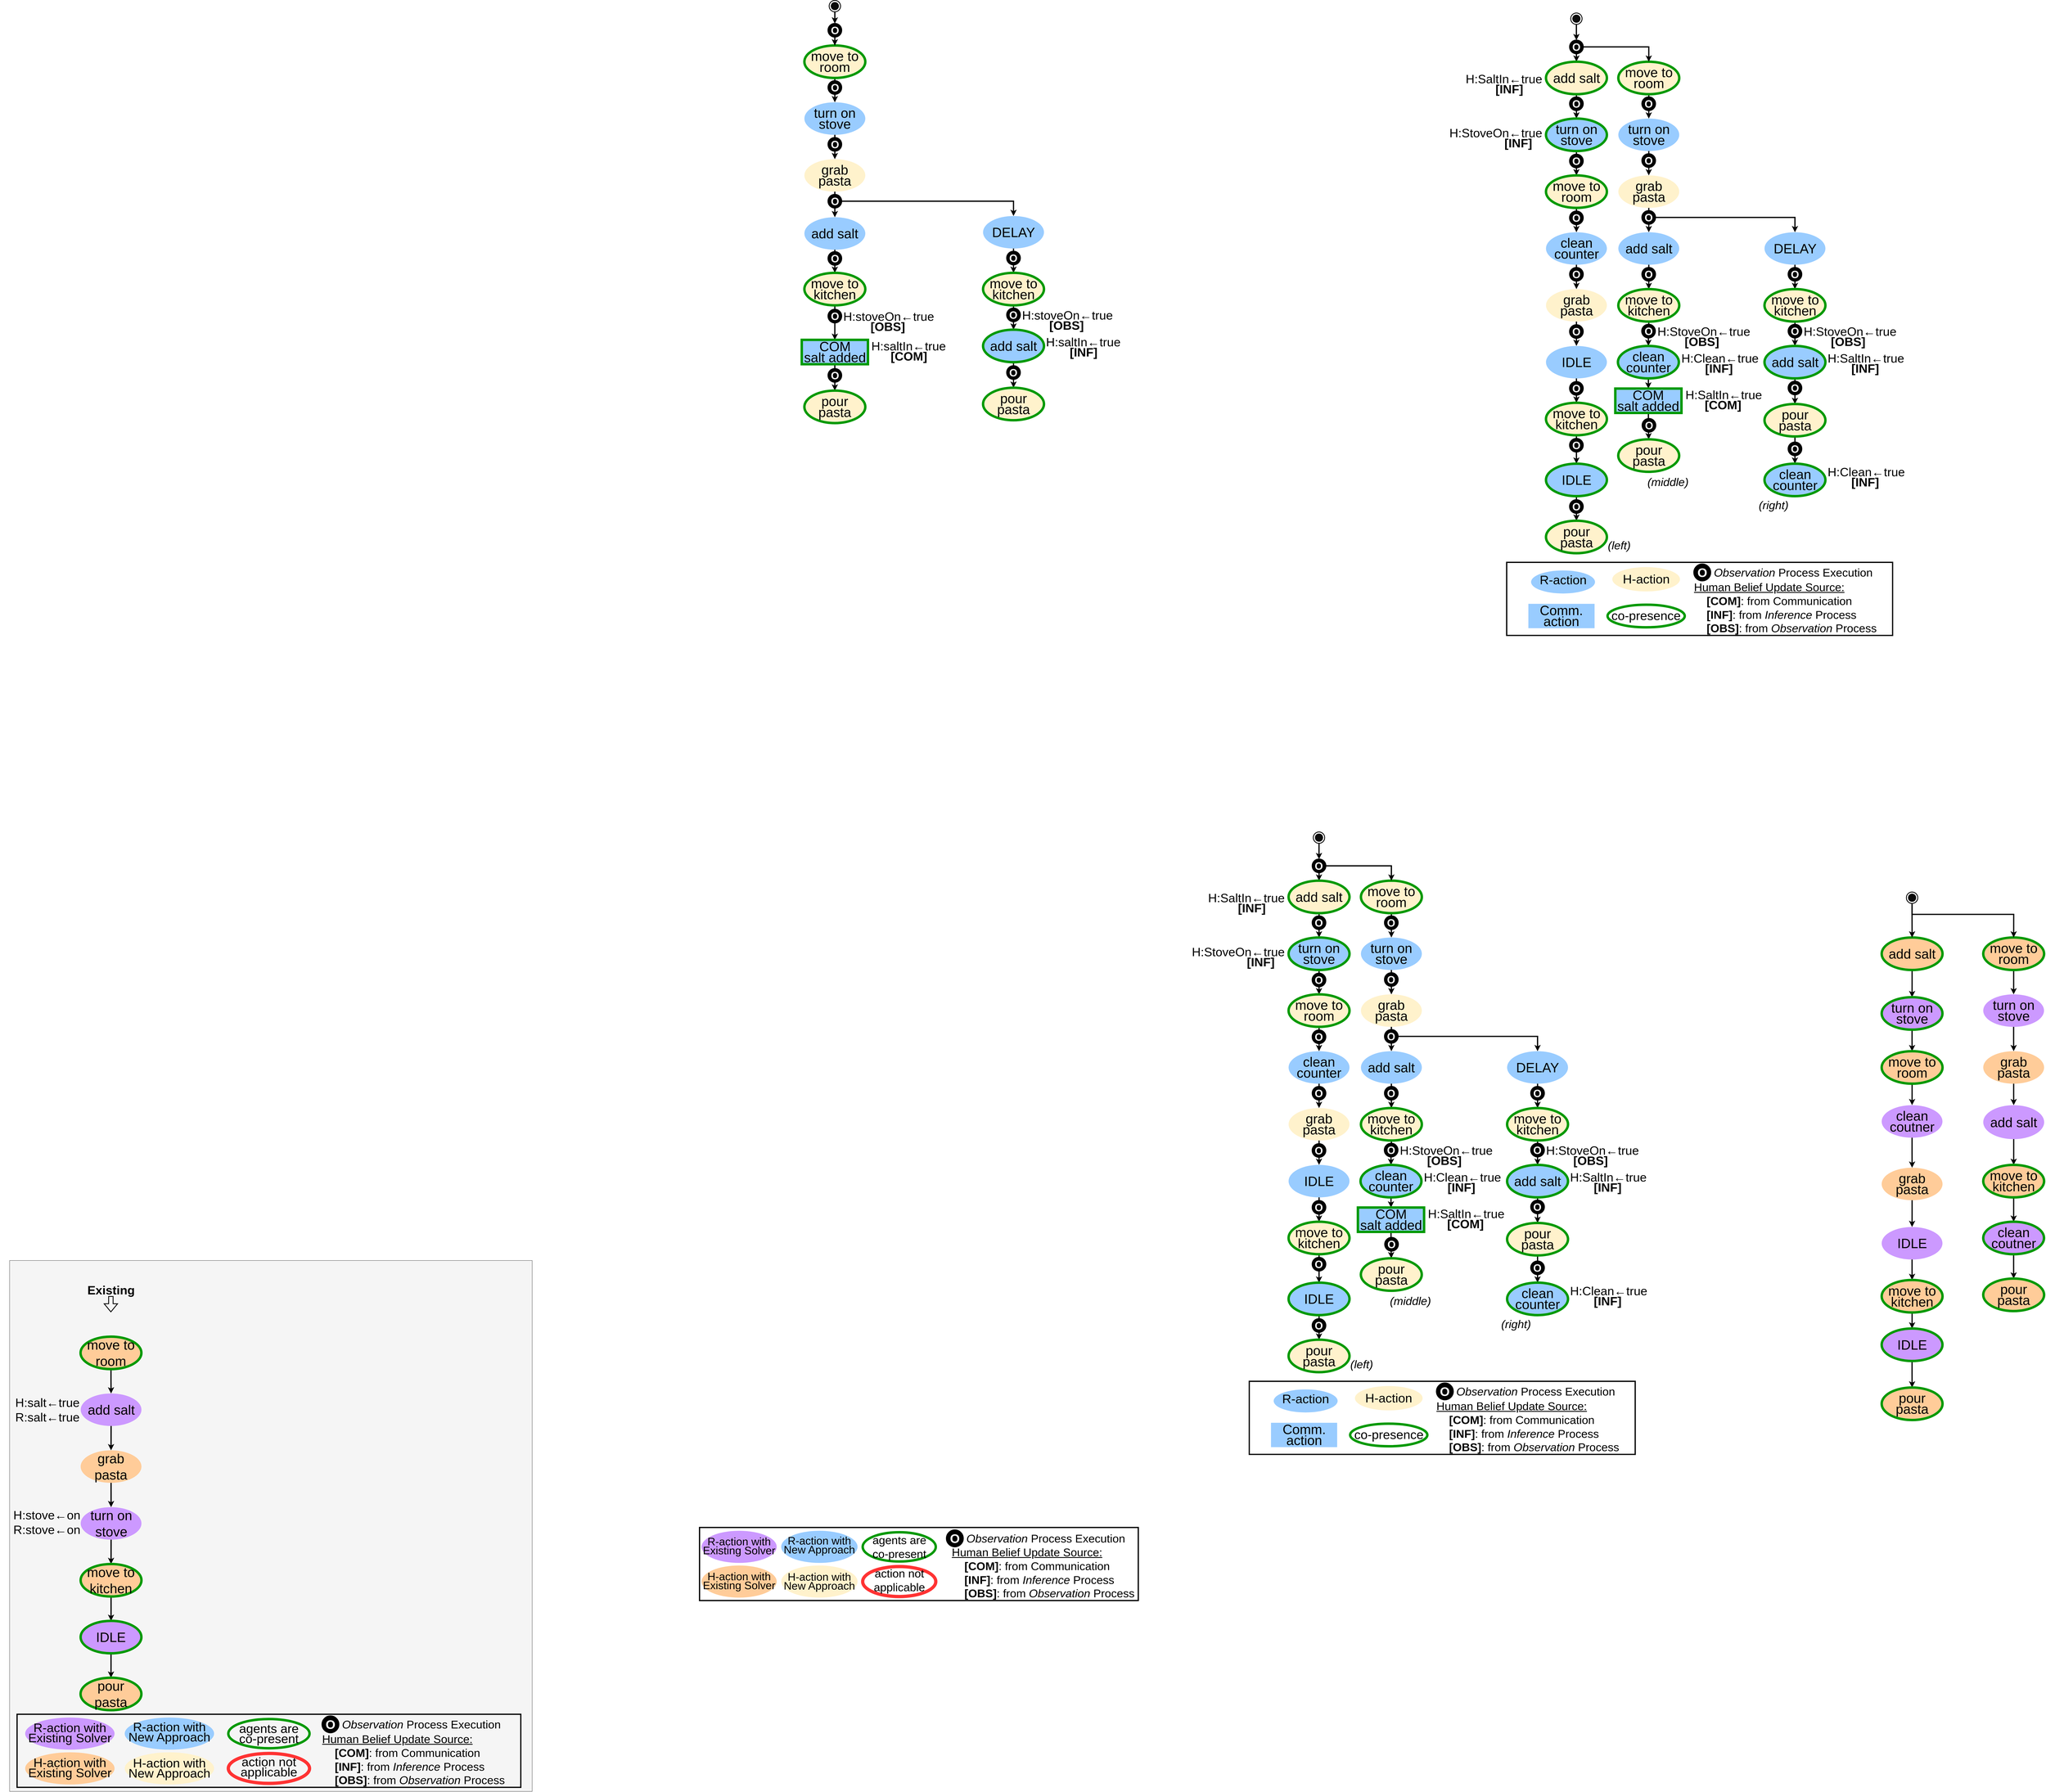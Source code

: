 <mxfile version="24.1.0" type="device">
  <diagram id="C5RBs43oDa-KdzZeNtuy" name="Copy of Page-2">
    <mxGraphModel dx="-8076" dy="708" grid="1" gridSize="10" guides="1" tooltips="1" connect="1" arrows="1" fold="1" page="1" pageScale="1" pageWidth="827" pageHeight="1169" math="0" shadow="0">
      <root>
        <mxCell id="WIyWlLk6GJQsqaUBKTNV-0" />
        <mxCell id="WIyWlLk6GJQsqaUBKTNV-1" parent="WIyWlLk6GJQsqaUBKTNV-0" />
        <mxCell id="W2Q4yR_pytGLb-aRZdxP-0" value="" style="rounded=0;whiteSpace=wrap;html=1;fontSize=27;fillColor=#f5f5f5;fontColor=#333333;strokeColor=#666666;" vertex="1" parent="WIyWlLk6GJQsqaUBKTNV-1">
          <mxGeometry x="15501.7" y="6692.5" width="1286.3" height="1307.5" as="geometry" />
        </mxCell>
        <mxCell id="W2Q4yR_pytGLb-aRZdxP-1" style="edgeStyle=orthogonalEdgeStyle;rounded=0;orthogonalLoop=1;jettySize=auto;html=1;exitX=0.5;exitY=1;exitDx=0;exitDy=0;strokeWidth=3;" edge="1" parent="WIyWlLk6GJQsqaUBKTNV-1" source="W2Q4yR_pytGLb-aRZdxP-2" target="W2Q4yR_pytGLb-aRZdxP-4">
          <mxGeometry relative="1" as="geometry" />
        </mxCell>
        <mxCell id="W2Q4yR_pytGLb-aRZdxP-2" value="move to room" style="ellipse;whiteSpace=wrap;html=1;shadow=0;glass=0;labelBackgroundColor=none;sketch=0;fontSize=33;strokeColor=#009900;strokeWidth=6;fillColor=#FFCC99;gradientColor=none;" vertex="1" parent="WIyWlLk6GJQsqaUBKTNV-1">
          <mxGeometry x="15676.27" y="6880" width="149.82" height="80" as="geometry" />
        </mxCell>
        <mxCell id="W2Q4yR_pytGLb-aRZdxP-3" style="edgeStyle=orthogonalEdgeStyle;rounded=0;orthogonalLoop=1;jettySize=auto;html=1;exitX=0.5;exitY=1;exitDx=0;exitDy=0;strokeWidth=3;" edge="1" parent="WIyWlLk6GJQsqaUBKTNV-1" source="W2Q4yR_pytGLb-aRZdxP-4" target="W2Q4yR_pytGLb-aRZdxP-6">
          <mxGeometry relative="1" as="geometry" />
        </mxCell>
        <mxCell id="W2Q4yR_pytGLb-aRZdxP-4" value="add salt" style="ellipse;whiteSpace=wrap;html=1;shadow=0;glass=0;labelBackgroundColor=none;sketch=0;fontSize=33;strokeColor=none;strokeWidth=3;fillColor=#CC99FF;gradientColor=none;" vertex="1" parent="WIyWlLk6GJQsqaUBKTNV-1">
          <mxGeometry x="15676.63" y="7020" width="149.64" height="80" as="geometry" />
        </mxCell>
        <mxCell id="W2Q4yR_pytGLb-aRZdxP-5" style="edgeStyle=orthogonalEdgeStyle;rounded=0;orthogonalLoop=1;jettySize=auto;html=1;exitX=0.5;exitY=1;exitDx=0;exitDy=0;strokeWidth=3;" edge="1" parent="WIyWlLk6GJQsqaUBKTNV-1" source="W2Q4yR_pytGLb-aRZdxP-6" target="W2Q4yR_pytGLb-aRZdxP-8">
          <mxGeometry relative="1" as="geometry" />
        </mxCell>
        <mxCell id="W2Q4yR_pytGLb-aRZdxP-6" value="grab pasta" style="ellipse;whiteSpace=wrap;html=1;shadow=0;glass=0;labelBackgroundColor=none;sketch=0;fontSize=33;strokeColor=none;strokeWidth=3;fillColor=#FFCC99;gradientColor=none;" vertex="1" parent="WIyWlLk6GJQsqaUBKTNV-1">
          <mxGeometry x="15676.45" y="7160" width="149.82" height="80" as="geometry" />
        </mxCell>
        <mxCell id="W2Q4yR_pytGLb-aRZdxP-7" style="edgeStyle=orthogonalEdgeStyle;rounded=0;orthogonalLoop=1;jettySize=auto;html=1;exitX=0.5;exitY=1;exitDx=0;exitDy=0;strokeWidth=3;" edge="1" parent="WIyWlLk6GJQsqaUBKTNV-1" source="W2Q4yR_pytGLb-aRZdxP-8" target="W2Q4yR_pytGLb-aRZdxP-10">
          <mxGeometry relative="1" as="geometry" />
        </mxCell>
        <mxCell id="W2Q4yR_pytGLb-aRZdxP-8" value="turn on stove" style="ellipse;whiteSpace=wrap;html=1;shadow=0;glass=0;labelBackgroundColor=none;sketch=0;fontSize=33;strokeColor=none;strokeWidth=3;fillColor=#CC99FF;gradientColor=none;" vertex="1" parent="WIyWlLk6GJQsqaUBKTNV-1">
          <mxGeometry x="15676.63" y="7300" width="149.64" height="80" as="geometry" />
        </mxCell>
        <mxCell id="W2Q4yR_pytGLb-aRZdxP-9" style="edgeStyle=orthogonalEdgeStyle;rounded=0;orthogonalLoop=1;jettySize=auto;html=1;exitX=0.5;exitY=1;exitDx=0;exitDy=0;strokeWidth=3;" edge="1" parent="WIyWlLk6GJQsqaUBKTNV-1" source="W2Q4yR_pytGLb-aRZdxP-10" target="W2Q4yR_pytGLb-aRZdxP-12">
          <mxGeometry relative="1" as="geometry" />
        </mxCell>
        <mxCell id="W2Q4yR_pytGLb-aRZdxP-10" value="move to kitchen" style="ellipse;whiteSpace=wrap;html=1;shadow=0;glass=0;labelBackgroundColor=none;sketch=0;fontSize=33;strokeColor=#009900;strokeWidth=6;fillColor=#FFCC99;gradientColor=none;" vertex="1" parent="WIyWlLk6GJQsqaUBKTNV-1">
          <mxGeometry x="15676.45" y="7440" width="149.82" height="80" as="geometry" />
        </mxCell>
        <mxCell id="W2Q4yR_pytGLb-aRZdxP-11" style="edgeStyle=orthogonalEdgeStyle;rounded=0;orthogonalLoop=1;jettySize=auto;html=1;exitX=0.5;exitY=1;exitDx=0;exitDy=0;strokeWidth=3;" edge="1" parent="WIyWlLk6GJQsqaUBKTNV-1" source="W2Q4yR_pytGLb-aRZdxP-12">
          <mxGeometry relative="1" as="geometry">
            <mxPoint x="15751.18" y="7720" as="targetPoint" />
          </mxGeometry>
        </mxCell>
        <mxCell id="W2Q4yR_pytGLb-aRZdxP-12" value="IDLE" style="ellipse;whiteSpace=wrap;html=1;shadow=0;glass=0;labelBackgroundColor=none;sketch=0;fontSize=33;strokeColor=#009900;strokeWidth=6;fillColor=#CC99FF;gradientColor=none;" vertex="1" parent="WIyWlLk6GJQsqaUBKTNV-1">
          <mxGeometry x="15676.45" y="7580" width="149.64" height="80" as="geometry" />
        </mxCell>
        <mxCell id="W2Q4yR_pytGLb-aRZdxP-13" value="pour pasta" style="ellipse;whiteSpace=wrap;html=1;shadow=0;glass=0;labelBackgroundColor=none;sketch=0;fontSize=33;strokeColor=#009900;strokeWidth=6;fillColor=#FFCC99;gradientColor=none;" vertex="1" parent="WIyWlLk6GJQsqaUBKTNV-1">
          <mxGeometry x="15676.27" y="7720" width="149.82" height="80" as="geometry" />
        </mxCell>
        <mxCell id="W2Q4yR_pytGLb-aRZdxP-14" value="Existing" style="text;html=1;strokeColor=none;fillColor=none;align=center;verticalAlign=middle;whiteSpace=wrap;rounded=0;fontSize=30;fontStyle=1" vertex="1" parent="WIyWlLk6GJQsqaUBKTNV-1">
          <mxGeometry x="15703.95" y="6750" width="95" height="30" as="geometry" />
        </mxCell>
        <mxCell id="W2Q4yR_pytGLb-aRZdxP-15" value="" style="shape=flexArrow;endArrow=classic;html=1;rounded=0;fontSize=20;strokeWidth=2;" edge="1" parent="WIyWlLk6GJQsqaUBKTNV-1">
          <mxGeometry width="50" height="50" relative="1" as="geometry">
            <mxPoint x="15750.91" y="6780" as="sourcePoint" />
            <mxPoint x="15750.91" y="6820" as="targetPoint" />
          </mxGeometry>
        </mxCell>
        <mxCell id="W2Q4yR_pytGLb-aRZdxP-16" value="H:salt&lt;font style=&quot;font-size: 30px;&quot;&gt;←&lt;/font&gt;true&lt;br style=&quot;font-size: 30px;&quot;&gt;R:salt←true" style="text;html=1;strokeColor=none;fillColor=none;align=right;verticalAlign=middle;whiteSpace=wrap;rounded=0;fontSize=30;fontStyle=0" vertex="1" parent="WIyWlLk6GJQsqaUBKTNV-1">
          <mxGeometry x="15486.27" y="7015" width="190" height="90" as="geometry" />
        </mxCell>
        <mxCell id="W2Q4yR_pytGLb-aRZdxP-17" value="H:stove←on&lt;br style=&quot;font-size: 30px;&quot;&gt;R:stove←on" style="text;html=1;strokeColor=none;fillColor=none;align=right;verticalAlign=middle;whiteSpace=wrap;rounded=0;fontSize=30;fontStyle=0" vertex="1" parent="WIyWlLk6GJQsqaUBKTNV-1">
          <mxGeometry x="15478.27" y="7297" width="200" height="80" as="geometry" />
        </mxCell>
        <mxCell id="W2Q4yR_pytGLb-aRZdxP-18" value="" style="rounded=0;whiteSpace=wrap;html=1;shadow=0;glass=0;labelBackgroundColor=none;labelBorderColor=none;sketch=0;fontSize=28;fontColor=#000000;strokeColor=#000000;strokeWidth=3;fillColor=none;gradientColor=none;gradientDirection=west;container=0;" vertex="1" parent="WIyWlLk6GJQsqaUBKTNV-1">
          <mxGeometry x="15520" y="7810" width="1240" height="180" as="geometry" />
        </mxCell>
        <mxCell id="W2Q4yR_pytGLb-aRZdxP-19" value="&lt;p style=&quot;line-height: 0.8; font-size: 31px;&quot;&gt;agents are &lt;br style=&quot;font-size: 31px;&quot;&gt;co-present&lt;/p&gt;" style="ellipse;whiteSpace=wrap;html=1;shadow=0;glass=0;labelBackgroundColor=none;sketch=0;fontSize=31;strokeColor=#009900;strokeWidth=6;fillColor=none;gradientDirection=west;container=0;" vertex="1" parent="WIyWlLk6GJQsqaUBKTNV-1">
          <mxGeometry x="16040" y="7821.7" width="200" height="72" as="geometry" />
        </mxCell>
        <mxCell id="W2Q4yR_pytGLb-aRZdxP-20" value="&lt;p style=&quot;line-height: 0.8; font-size: 31px;&quot;&gt;&lt;font style=&quot;font-size: 31px;&quot;&gt;R-action&amp;nbsp;with Existing Solver&lt;/font&gt;&lt;/p&gt;" style="ellipse;whiteSpace=wrap;shadow=0;glass=0;dashed=1;labelBackgroundColor=none;sketch=0;fontSize=31;strokeColor=none;strokeWidth=3;fillColor=#CC99FF;gradientColor=none;container=0;spacingBottom=4;html=1;" vertex="1" parent="WIyWlLk6GJQsqaUBKTNV-1">
          <mxGeometry x="15540" y="7818.1" width="220" height="79.2" as="geometry" />
        </mxCell>
        <mxCell id="W2Q4yR_pytGLb-aRZdxP-21" value="&lt;i&gt;Observation&lt;/i&gt;&amp;nbsp;Process Execution" style="text;html=1;strokeColor=none;fillColor=none;align=left;verticalAlign=middle;whiteSpace=wrap;rounded=0;shadow=0;glass=0;labelBackgroundColor=none;labelBorderColor=none;sketch=0;fontSize=28;fontColor=#000000;container=0;" vertex="1" parent="WIyWlLk6GJQsqaUBKTNV-1">
          <mxGeometry x="16318.2" y="7823.3" width="452.8" height="23.14" as="geometry" />
        </mxCell>
        <mxCell id="W2Q4yR_pytGLb-aRZdxP-22" value="&lt;u style=&quot;font-size: 28px;&quot;&gt;Human Belief Update Source:&lt;br style=&quot;font-size: 28px;&quot;&gt;&lt;/u&gt;&lt;span style=&quot;font-size: 28px;&quot;&gt;&amp;nbsp; &amp;nbsp;&amp;nbsp;&lt;/span&gt;&lt;b style=&quot;font-size: 28px;&quot;&gt;[COM]&lt;/b&gt;: from Communication&lt;br style=&quot;font-size: 28px;&quot;&gt;&lt;span style=&quot;font-size: 28px;&quot;&gt;&amp;nbsp; &amp;nbsp;&amp;nbsp;&lt;/span&gt;&lt;b style=&quot;font-size: 28px;&quot;&gt;[INF]&lt;/b&gt;: from &lt;i&gt;Inference&lt;/i&gt;&amp;nbsp;Process&amp;nbsp;&lt;br style=&quot;font-size: 28px;&quot;&gt;&lt;span style=&quot;font-size: 28px;&quot;&gt;&amp;nbsp; &amp;nbsp;&amp;nbsp;&lt;/span&gt;&lt;b style=&quot;font-size: 28px;&quot;&gt;[OBS]&lt;/b&gt;: from &lt;i&gt;Observation&lt;/i&gt;&amp;nbsp;Process" style="text;html=1;strokeColor=none;fillColor=none;align=left;verticalAlign=middle;whiteSpace=wrap;rounded=0;shadow=0;glass=0;labelBackgroundColor=none;labelBorderColor=none;sketch=0;fontSize=28;fontColor=#000000;container=0;" vertex="1" parent="WIyWlLk6GJQsqaUBKTNV-1">
          <mxGeometry x="16269.2" y="7853.2" width="460.8" height="136.8" as="geometry" />
        </mxCell>
        <mxCell id="W2Q4yR_pytGLb-aRZdxP-23" value="&lt;p style=&quot;line-height: 0.8; font-size: 31px;&quot;&gt;action not applicable&lt;/p&gt;" style="ellipse;whiteSpace=wrap;html=1;shadow=0;glass=0;labelBackgroundColor=none;sketch=0;fontSize=31;strokeColor=#FF3333;strokeWidth=8;fillColor=none;gradientColor=none;container=0;spacingBottom=6;" vertex="1" parent="WIyWlLk6GJQsqaUBKTNV-1">
          <mxGeometry x="16040" y="7906.5" width="200" height="73.8" as="geometry" />
        </mxCell>
        <mxCell id="W2Q4yR_pytGLb-aRZdxP-24" value="&lt;font color=&quot;#ffffff&quot; style=&quot;font-size: 31px;&quot;&gt;O&lt;/font&gt;" style="ellipse;whiteSpace=wrap;html=1;shadow=0;glass=0;labelBackgroundColor=none;sketch=0;fontSize=31;strokeColor=default;strokeWidth=3;fillColor=#000000;gradientColor=none;gradientDirection=west;verticalAlign=middle;spacing=0;fontStyle=1;container=0;" vertex="1" parent="WIyWlLk6GJQsqaUBKTNV-1">
          <mxGeometry x="16271" y="7814.42" width="40.9" height="40.9" as="geometry" />
        </mxCell>
        <mxCell id="W2Q4yR_pytGLb-aRZdxP-25" value="&lt;p style=&quot;line-height: 0.8; font-size: 31px;&quot;&gt;H-action with Existing Solver&lt;/p&gt;" style="ellipse;whiteSpace=wrap;shadow=0;glass=0;dashed=1;labelBackgroundColor=none;sketch=0;fontSize=31;strokeColor=none;strokeWidth=3;fillColor=#FFCC99;gradientColor=none;container=0;spacingBottom=3;html=1;" vertex="1" parent="WIyWlLk6GJQsqaUBKTNV-1">
          <mxGeometry x="15540" y="7903.8" width="220" height="79.2" as="geometry" />
        </mxCell>
        <mxCell id="W2Q4yR_pytGLb-aRZdxP-26" value="&lt;p style=&quot;line-height: 0.8; font-size: 31px;&quot;&gt;R-action with New Approach&lt;/p&gt;" style="ellipse;whiteSpace=wrap;shadow=0;glass=0;dashed=1;labelBackgroundColor=none;sketch=0;fontSize=31;strokeColor=none;strokeWidth=3;fillColor=#99CCFF;gradientColor=none;container=0;spacingBottom=8;html=1;" vertex="1" parent="WIyWlLk6GJQsqaUBKTNV-1">
          <mxGeometry x="15785" y="7818.1" width="220" height="79.2" as="geometry" />
        </mxCell>
        <mxCell id="W2Q4yR_pytGLb-aRZdxP-27" value="&lt;p style=&quot;line-height: 0.8; font-size: 31px;&quot;&gt;H-action with New Approach&lt;/p&gt;" style="ellipse;whiteSpace=wrap;shadow=0;glass=0;dashed=1;labelBackgroundColor=none;sketch=0;fontSize=31;strokeColor=none;strokeWidth=3;fillColor=#FFF2CC;gradientColor=none;container=0;html=1;" vertex="1" parent="WIyWlLk6GJQsqaUBKTNV-1">
          <mxGeometry x="15785" y="7903.8" width="220" height="79.2" as="geometry" />
        </mxCell>
        <mxCell id="W2Q4yR_pytGLb-aRZdxP-28" value="" style="rounded=0;whiteSpace=wrap;html=1;shadow=0;glass=0;labelBackgroundColor=none;labelBorderColor=none;sketch=0;fontSize=28;fontColor=#000000;strokeColor=#000000;strokeWidth=3;fillColor=none;gradientColor=none;gradientDirection=west;container=0;" vertex="1" parent="WIyWlLk6GJQsqaUBKTNV-1">
          <mxGeometry x="17200" y="7350" width="1080" height="180" as="geometry" />
        </mxCell>
        <mxCell id="W2Q4yR_pytGLb-aRZdxP-29" value="agents are &lt;br style=&quot;font-size: 28px;&quot;&gt;co-present" style="ellipse;whiteSpace=wrap;html=1;shadow=0;glass=0;labelBackgroundColor=none;sketch=0;fontSize=28;strokeColor=#009900;strokeWidth=6;fillColor=none;gradientDirection=west;container=0;" vertex="1" parent="WIyWlLk6GJQsqaUBKTNV-1">
          <mxGeometry x="17601.58" y="7361.7" width="180" height="72" as="geometry" />
        </mxCell>
        <mxCell id="W2Q4yR_pytGLb-aRZdxP-30" value="&lt;p style=&quot;line-height: 0.8; font-size: 27px;&quot;&gt;&lt;font style=&quot;font-size: 27px;&quot;&gt;R-action&amp;nbsp;with Existing Solver&lt;/font&gt;&lt;/p&gt;" style="ellipse;whiteSpace=wrap;shadow=0;glass=0;dashed=1;labelBackgroundColor=none;sketch=0;fontSize=27;strokeColor=none;strokeWidth=3;fillColor=#CC99FF;gradientColor=none;container=0;spacingBottom=4;html=1;" vertex="1" parent="WIyWlLk6GJQsqaUBKTNV-1">
          <mxGeometry x="17205" y="7358.1" width="185" height="79.2" as="geometry" />
        </mxCell>
        <mxCell id="W2Q4yR_pytGLb-aRZdxP-31" value="&lt;i&gt;Observation&lt;/i&gt;&amp;nbsp;Process Execution" style="text;html=1;strokeColor=none;fillColor=none;align=left;verticalAlign=middle;whiteSpace=wrap;rounded=0;shadow=0;glass=0;labelBackgroundColor=none;labelBorderColor=none;sketch=0;fontSize=28;fontColor=#000000;container=0;" vertex="1" parent="WIyWlLk6GJQsqaUBKTNV-1">
          <mxGeometry x="17855.2" y="7365.3" width="452.8" height="23.14" as="geometry" />
        </mxCell>
        <mxCell id="W2Q4yR_pytGLb-aRZdxP-32" value="&lt;u style=&quot;font-size: 28px;&quot;&gt;Human Belief Update Source:&lt;br style=&quot;font-size: 28px;&quot;&gt;&lt;/u&gt;&lt;span style=&quot;font-size: 28px;&quot;&gt;&amp;nbsp; &amp;nbsp;&amp;nbsp;&lt;/span&gt;&lt;b style=&quot;font-size: 28px;&quot;&gt;[COM]&lt;/b&gt;: from Communication&lt;br style=&quot;font-size: 28px;&quot;&gt;&lt;span style=&quot;font-size: 28px;&quot;&gt;&amp;nbsp; &amp;nbsp;&amp;nbsp;&lt;/span&gt;&lt;b style=&quot;font-size: 28px;&quot;&gt;[INF]&lt;/b&gt;: from &lt;i&gt;Inference&lt;/i&gt;&amp;nbsp;Process&amp;nbsp;&lt;br style=&quot;font-size: 28px;&quot;&gt;&lt;span style=&quot;font-size: 28px;&quot;&gt;&amp;nbsp; &amp;nbsp;&amp;nbsp;&lt;/span&gt;&lt;b style=&quot;font-size: 28px;&quot;&gt;[OBS]&lt;/b&gt;: from &lt;i&gt;Observation&lt;/i&gt;&amp;nbsp;Process" style="text;html=1;strokeColor=none;fillColor=none;align=left;verticalAlign=middle;whiteSpace=wrap;rounded=0;shadow=0;glass=0;labelBackgroundColor=none;labelBorderColor=none;sketch=0;fontSize=28;fontColor=#000000;container=0;" vertex="1" parent="WIyWlLk6GJQsqaUBKTNV-1">
          <mxGeometry x="17819.2" y="7393.2" width="568.8" height="136.8" as="geometry" />
        </mxCell>
        <mxCell id="W2Q4yR_pytGLb-aRZdxP-33" value="action not applicable" style="ellipse;whiteSpace=wrap;html=1;shadow=0;glass=0;labelBackgroundColor=none;sketch=0;fontSize=28;strokeColor=#FF3333;strokeWidth=8;fillColor=none;gradientColor=none;container=0;spacingBottom=6;" vertex="1" parent="WIyWlLk6GJQsqaUBKTNV-1">
          <mxGeometry x="17601.58" y="7446.3" width="180" height="73.8" as="geometry" />
        </mxCell>
        <mxCell id="W2Q4yR_pytGLb-aRZdxP-34" value="&lt;font color=&quot;#ffffff&quot; style=&quot;font-size: 31px;&quot;&gt;O&lt;/font&gt;" style="ellipse;whiteSpace=wrap;html=1;shadow=0;glass=0;labelBackgroundColor=none;sketch=0;fontSize=31;strokeColor=default;strokeWidth=3;fillColor=#000000;gradientColor=none;gradientDirection=west;verticalAlign=middle;spacing=0;fontStyle=1;container=0;" vertex="1" parent="WIyWlLk6GJQsqaUBKTNV-1">
          <mxGeometry x="17808" y="7356.42" width="40.9" height="40.9" as="geometry" />
        </mxCell>
        <mxCell id="W2Q4yR_pytGLb-aRZdxP-35" value="&lt;p style=&quot;line-height: 0.8;&quot;&gt;H-action with Existing Solver&lt;/p&gt;" style="ellipse;whiteSpace=wrap;shadow=0;glass=0;dashed=1;labelBackgroundColor=none;sketch=0;fontSize=27;strokeColor=none;strokeWidth=3;fillColor=#FFCC99;gradientColor=none;container=0;spacingBottom=3;html=1;" vertex="1" parent="WIyWlLk6GJQsqaUBKTNV-1">
          <mxGeometry x="17205" y="7443.6" width="185" height="79.2" as="geometry" />
        </mxCell>
        <mxCell id="W2Q4yR_pytGLb-aRZdxP-36" value="&lt;p style=&quot;line-height: 0.8; font-size: 27px;&quot;&gt;R-action with New Approach&lt;/p&gt;" style="ellipse;whiteSpace=wrap;shadow=0;glass=0;dashed=1;labelBackgroundColor=none;sketch=0;fontSize=28;strokeColor=none;strokeWidth=3;fillColor=#99CCFF;gradientColor=none;container=0;spacingBottom=8;html=1;" vertex="1" parent="WIyWlLk6GJQsqaUBKTNV-1">
          <mxGeometry x="17401" y="7358.1" width="188" height="79.2" as="geometry" />
        </mxCell>
        <mxCell id="W2Q4yR_pytGLb-aRZdxP-37" value="&lt;p style=&quot;line-height: 0.8;&quot;&gt;H-action with New Approach&lt;/p&gt;" style="ellipse;whiteSpace=wrap;shadow=0;glass=0;dashed=1;labelBackgroundColor=none;sketch=0;fontSize=27;strokeColor=none;strokeWidth=3;fillColor=#FFF2CC;gradientColor=none;container=0;html=1;" vertex="1" parent="WIyWlLk6GJQsqaUBKTNV-1">
          <mxGeometry x="17401" y="7443.6" width="188" height="79.2" as="geometry" />
        </mxCell>
        <mxCell id="W2Q4yR_pytGLb-aRZdxP-38" style="edgeStyle=orthogonalEdgeStyle;rounded=0;orthogonalLoop=1;jettySize=auto;html=1;exitX=0.5;exitY=1;exitDx=0;exitDy=0;strokeWidth=3;" edge="1" parent="WIyWlLk6GJQsqaUBKTNV-1" source="W2Q4yR_pytGLb-aRZdxP-39" target="W2Q4yR_pytGLb-aRZdxP-41">
          <mxGeometry relative="1" as="geometry" />
        </mxCell>
        <mxCell id="W2Q4yR_pytGLb-aRZdxP-39" value="&lt;p style=&quot;line-height: 0.8;&quot;&gt;move to room&lt;/p&gt;" style="ellipse;whiteSpace=wrap;html=1;shadow=0;glass=0;labelBackgroundColor=none;sketch=0;fontSize=33;strokeColor=#009900;strokeWidth=6;fillColor=#fff2cc;" vertex="1" parent="WIyWlLk6GJQsqaUBKTNV-1">
          <mxGeometry x="18828.09" y="5757" width="149.99" height="80" as="geometry" />
        </mxCell>
        <mxCell id="W2Q4yR_pytGLb-aRZdxP-40" style="edgeStyle=orthogonalEdgeStyle;rounded=0;orthogonalLoop=1;jettySize=auto;html=1;exitX=0.5;exitY=1;exitDx=0;exitDy=0;strokeWidth=3;" edge="1" parent="WIyWlLk6GJQsqaUBKTNV-1" source="W2Q4yR_pytGLb-aRZdxP-41" target="W2Q4yR_pytGLb-aRZdxP-43">
          <mxGeometry relative="1" as="geometry" />
        </mxCell>
        <mxCell id="W2Q4yR_pytGLb-aRZdxP-41" value="&lt;p style=&quot;line-height: 0.8;&quot;&gt;turn on&lt;br&gt;stove&lt;/p&gt;" style="ellipse;whiteSpace=wrap;html=1;shadow=0;glass=0;labelBackgroundColor=none;sketch=0;fontSize=33;strokeColor=none;strokeWidth=3;fillColor=#99CCFF;" vertex="1" parent="WIyWlLk6GJQsqaUBKTNV-1">
          <mxGeometry x="18828.09" y="5897" width="149.99" height="80" as="geometry" />
        </mxCell>
        <mxCell id="W2Q4yR_pytGLb-aRZdxP-42" style="edgeStyle=orthogonalEdgeStyle;rounded=0;orthogonalLoop=1;jettySize=auto;html=1;exitX=0.5;exitY=1;exitDx=0;exitDy=0;strokeWidth=3;" edge="1" parent="WIyWlLk6GJQsqaUBKTNV-1" source="W2Q4yR_pytGLb-aRZdxP-43" target="W2Q4yR_pytGLb-aRZdxP-45">
          <mxGeometry relative="1" as="geometry" />
        </mxCell>
        <mxCell id="W2Q4yR_pytGLb-aRZdxP-43" value="&lt;p style=&quot;line-height: 0.8;&quot;&gt;grab pasta&lt;/p&gt;" style="ellipse;whiteSpace=wrap;html=1;shadow=0;glass=0;labelBackgroundColor=none;sketch=0;fontSize=33;strokeColor=none;strokeWidth=3;fillColor=#fff2cc;" vertex="1" parent="WIyWlLk6GJQsqaUBKTNV-1">
          <mxGeometry x="18828.09" y="6037" width="149.99" height="80" as="geometry" />
        </mxCell>
        <mxCell id="W2Q4yR_pytGLb-aRZdxP-44" style="edgeStyle=orthogonalEdgeStyle;rounded=0;orthogonalLoop=1;jettySize=auto;html=1;exitX=0.5;exitY=1;exitDx=0;exitDy=0;strokeWidth=3;" edge="1" parent="WIyWlLk6GJQsqaUBKTNV-1" source="W2Q4yR_pytGLb-aRZdxP-45" target="W2Q4yR_pytGLb-aRZdxP-47">
          <mxGeometry relative="1" as="geometry" />
        </mxCell>
        <mxCell id="W2Q4yR_pytGLb-aRZdxP-45" value="add salt" style="ellipse;whiteSpace=wrap;html=1;shadow=0;glass=0;labelBackgroundColor=none;sketch=0;fontSize=33;strokeColor=none;strokeWidth=3;fillColor=#99CCFF;" vertex="1" parent="WIyWlLk6GJQsqaUBKTNV-1">
          <mxGeometry x="18828.09" y="6177" width="149.99" height="80" as="geometry" />
        </mxCell>
        <mxCell id="W2Q4yR_pytGLb-aRZdxP-46" style="edgeStyle=orthogonalEdgeStyle;rounded=0;orthogonalLoop=1;jettySize=auto;html=1;strokeWidth=3;fontSize=33;" edge="1" parent="WIyWlLk6GJQsqaUBKTNV-1" source="W2Q4yR_pytGLb-aRZdxP-47" target="W2Q4yR_pytGLb-aRZdxP-82">
          <mxGeometry relative="1" as="geometry" />
        </mxCell>
        <mxCell id="W2Q4yR_pytGLb-aRZdxP-47" value="&lt;p style=&quot;line-height: 0.8;&quot;&gt;move to kitchen&lt;/p&gt;" style="ellipse;whiteSpace=wrap;html=1;shadow=0;glass=0;labelBackgroundColor=none;sketch=0;fontSize=33;strokeColor=#009900;strokeWidth=6;fillColor=#fff2cc;" vertex="1" parent="WIyWlLk6GJQsqaUBKTNV-1">
          <mxGeometry x="18828.09" y="6317" width="149.99" height="80" as="geometry" />
        </mxCell>
        <mxCell id="W2Q4yR_pytGLb-aRZdxP-48" style="edgeStyle=orthogonalEdgeStyle;rounded=0;orthogonalLoop=1;jettySize=auto;html=1;strokeWidth=3;" edge="1" parent="WIyWlLk6GJQsqaUBKTNV-1" source="W2Q4yR_pytGLb-aRZdxP-83" target="W2Q4yR_pytGLb-aRZdxP-49">
          <mxGeometry relative="1" as="geometry">
            <mxPoint x="18902.905" y="6637" as="targetPoint" />
            <mxPoint x="18903.051" y="6667" as="sourcePoint" />
          </mxGeometry>
        </mxCell>
        <mxCell id="W2Q4yR_pytGLb-aRZdxP-49" value="&lt;p style=&quot;line-height: 0.8;&quot;&gt;pour&lt;br&gt;pasta&lt;/p&gt;" style="ellipse;whiteSpace=wrap;html=1;shadow=0;glass=0;labelBackgroundColor=none;sketch=0;fontSize=33;strokeColor=#009900;strokeWidth=6;fillColor=#fff2cc;" vertex="1" parent="WIyWlLk6GJQsqaUBKTNV-1">
          <mxGeometry x="18827.91" y="6687" width="149.99" height="80" as="geometry" />
        </mxCell>
        <mxCell id="W2Q4yR_pytGLb-aRZdxP-50" style="edgeStyle=orthogonalEdgeStyle;rounded=0;orthogonalLoop=1;jettySize=auto;html=1;exitX=1;exitY=0.5;exitDx=0;exitDy=0;strokeWidth=3;" edge="1" parent="WIyWlLk6GJQsqaUBKTNV-1" source="W2Q4yR_pytGLb-aRZdxP-52" target="W2Q4yR_pytGLb-aRZdxP-39">
          <mxGeometry relative="1" as="geometry" />
        </mxCell>
        <mxCell id="W2Q4yR_pytGLb-aRZdxP-51" style="edgeStyle=orthogonalEdgeStyle;rounded=0;orthogonalLoop=1;jettySize=auto;html=1;strokeWidth=3;fontSize=33;" edge="1" parent="WIyWlLk6GJQsqaUBKTNV-1" source="W2Q4yR_pytGLb-aRZdxP-52" target="W2Q4yR_pytGLb-aRZdxP-67">
          <mxGeometry relative="1" as="geometry" />
        </mxCell>
        <mxCell id="W2Q4yR_pytGLb-aRZdxP-52" value="&lt;font color=&quot;#ffffff&quot; style=&quot;font-size: 26px;&quot;&gt;O&lt;/font&gt;" style="ellipse;whiteSpace=wrap;html=1;shadow=0;glass=0;labelBackgroundColor=none;sketch=0;fontSize=26;strokeColor=default;strokeWidth=3;fillColor=#000000;gradientColor=none;gradientDirection=west;verticalAlign=middle;spacing=0;fontStyle=1" vertex="1" parent="WIyWlLk6GJQsqaUBKTNV-1">
          <mxGeometry x="18708.49" y="5704" width="33" height="33" as="geometry" />
        </mxCell>
        <mxCell id="W2Q4yR_pytGLb-aRZdxP-53" value="&lt;font color=&quot;#ffffff&quot; style=&quot;font-size: 26px;&quot;&gt;O&lt;/font&gt;" style="ellipse;whiteSpace=wrap;html=1;shadow=0;glass=0;labelBackgroundColor=none;sketch=0;fontSize=26;strokeColor=default;strokeWidth=3;fillColor=#000000;gradientColor=none;gradientDirection=west;verticalAlign=middle;spacing=0;fontStyle=1" vertex="1" parent="WIyWlLk6GJQsqaUBKTNV-1">
          <mxGeometry x="18886.4" y="5844" width="33" height="33" as="geometry" />
        </mxCell>
        <mxCell id="W2Q4yR_pytGLb-aRZdxP-54" value="&lt;font color=&quot;#ffffff&quot; style=&quot;font-size: 26px;&quot;&gt;O&lt;/font&gt;" style="ellipse;whiteSpace=wrap;html=1;shadow=0;glass=0;labelBackgroundColor=none;sketch=0;fontSize=26;strokeColor=default;strokeWidth=3;fillColor=#000000;gradientColor=none;gradientDirection=west;verticalAlign=middle;spacing=0;fontStyle=1" vertex="1" parent="WIyWlLk6GJQsqaUBKTNV-1">
          <mxGeometry x="18886.4" y="5984" width="33" height="33" as="geometry" />
        </mxCell>
        <mxCell id="W2Q4yR_pytGLb-aRZdxP-55" style="edgeStyle=orthogonalEdgeStyle;rounded=0;orthogonalLoop=1;jettySize=auto;html=1;strokeWidth=3;" edge="1" parent="WIyWlLk6GJQsqaUBKTNV-1" source="W2Q4yR_pytGLb-aRZdxP-56" target="W2Q4yR_pytGLb-aRZdxP-65">
          <mxGeometry relative="1" as="geometry" />
        </mxCell>
        <mxCell id="W2Q4yR_pytGLb-aRZdxP-56" value="&lt;font color=&quot;#ffffff&quot; style=&quot;font-size: 26px;&quot;&gt;O&lt;/font&gt;" style="ellipse;whiteSpace=wrap;html=1;shadow=0;glass=0;labelBackgroundColor=none;sketch=0;fontSize=26;strokeColor=default;strokeWidth=3;fillColor=#000000;gradientColor=none;gradientDirection=west;verticalAlign=middle;spacing=0;fontStyle=1" vertex="1" parent="WIyWlLk6GJQsqaUBKTNV-1">
          <mxGeometry x="18886.4" y="6124" width="33" height="33" as="geometry" />
        </mxCell>
        <mxCell id="W2Q4yR_pytGLb-aRZdxP-57" value="&lt;font color=&quot;#ffffff&quot; style=&quot;font-size: 26px;&quot;&gt;O&lt;/font&gt;" style="ellipse;whiteSpace=wrap;html=1;shadow=0;glass=0;labelBackgroundColor=none;sketch=0;fontSize=26;strokeColor=default;strokeWidth=3;fillColor=#000000;gradientColor=none;gradientDirection=west;verticalAlign=middle;spacing=0;fontStyle=1" vertex="1" parent="WIyWlLk6GJQsqaUBKTNV-1">
          <mxGeometry x="18886.4" y="6264" width="33" height="33" as="geometry" />
        </mxCell>
        <mxCell id="W2Q4yR_pytGLb-aRZdxP-58" value="&lt;font color=&quot;#ffffff&quot; style=&quot;font-size: 26px;&quot;&gt;O&lt;/font&gt;" style="ellipse;whiteSpace=wrap;html=1;shadow=0;glass=0;labelBackgroundColor=none;sketch=0;fontSize=26;strokeColor=default;strokeWidth=3;fillColor=#000000;gradientColor=none;gradientDirection=west;verticalAlign=middle;spacing=0;fontStyle=1" vertex="1" parent="WIyWlLk6GJQsqaUBKTNV-1">
          <mxGeometry x="18886" y="6404" width="33" height="33" as="geometry" />
        </mxCell>
        <mxCell id="W2Q4yR_pytGLb-aRZdxP-59" value="&lt;font color=&quot;#ffffff&quot; style=&quot;font-size: 26px;&quot;&gt;O&lt;/font&gt;" style="ellipse;whiteSpace=wrap;html=1;shadow=0;glass=0;labelBackgroundColor=none;sketch=0;fontSize=26;strokeColor=default;strokeWidth=3;fillColor=#000000;gradientColor=none;gradientDirection=west;verticalAlign=middle;spacing=0;fontStyle=1" vertex="1" parent="WIyWlLk6GJQsqaUBKTNV-1">
          <mxGeometry x="18887" y="6636" width="33" height="33" as="geometry" />
        </mxCell>
        <mxCell id="W2Q4yR_pytGLb-aRZdxP-60" value="H:StoveOn←true" style="text;html=1;strokeColor=none;fillColor=none;align=left;verticalAlign=middle;whiteSpace=wrap;rounded=0;fontSize=30;fontStyle=0" vertex="1" parent="WIyWlLk6GJQsqaUBKTNV-1">
          <mxGeometry x="18922" y="6400.5" width="210" height="40" as="geometry" />
        </mxCell>
        <mxCell id="W2Q4yR_pytGLb-aRZdxP-61" value="H:SaltIn←true" style="text;html=1;strokeColor=none;fillColor=none;align=left;verticalAlign=middle;whiteSpace=wrap;rounded=0;fontSize=30;fontStyle=0" vertex="1" parent="WIyWlLk6GJQsqaUBKTNV-1">
          <mxGeometry x="18991.2" y="6557" width="200" height="40" as="geometry" />
        </mxCell>
        <mxCell id="W2Q4yR_pytGLb-aRZdxP-62" value="[COM]" style="text;html=1;strokeColor=none;fillColor=none;align=center;verticalAlign=middle;whiteSpace=wrap;rounded=0;fontSize=30;fontStyle=1" vertex="1" parent="WIyWlLk6GJQsqaUBKTNV-1">
          <mxGeometry x="19050" y="6582" width="71.37" height="40" as="geometry" />
        </mxCell>
        <mxCell id="W2Q4yR_pytGLb-aRZdxP-63" value="[OBS]" style="text;html=1;strokeColor=none;fillColor=none;align=center;verticalAlign=middle;whiteSpace=wrap;rounded=0;fontSize=30;fontStyle=1" vertex="1" parent="WIyWlLk6GJQsqaUBKTNV-1">
          <mxGeometry x="18998.08" y="6426" width="71.37" height="40" as="geometry" />
        </mxCell>
        <mxCell id="W2Q4yR_pytGLb-aRZdxP-64" style="edgeStyle=orthogonalEdgeStyle;rounded=0;orthogonalLoop=1;jettySize=auto;html=1;strokeWidth=3;" edge="1" parent="WIyWlLk6GJQsqaUBKTNV-1" source="W2Q4yR_pytGLb-aRZdxP-65" target="W2Q4yR_pytGLb-aRZdxP-69">
          <mxGeometry relative="1" as="geometry" />
        </mxCell>
        <mxCell id="W2Q4yR_pytGLb-aRZdxP-65" value="DELAY" style="ellipse;whiteSpace=wrap;html=1;shadow=0;glass=0;labelBackgroundColor=none;sketch=0;fontSize=33;strokeColor=none;strokeWidth=3;fillColor=#99CCFF;" vertex="1" parent="WIyWlLk6GJQsqaUBKTNV-1">
          <mxGeometry x="19187.91" y="6177" width="149.99" height="80" as="geometry" />
        </mxCell>
        <mxCell id="W2Q4yR_pytGLb-aRZdxP-66" style="edgeStyle=orthogonalEdgeStyle;rounded=0;orthogonalLoop=1;jettySize=auto;html=1;strokeWidth=3;fontSize=33;" edge="1" parent="WIyWlLk6GJQsqaUBKTNV-1" source="W2Q4yR_pytGLb-aRZdxP-67" target="W2Q4yR_pytGLb-aRZdxP-75">
          <mxGeometry relative="1" as="geometry" />
        </mxCell>
        <mxCell id="W2Q4yR_pytGLb-aRZdxP-67" value="add salt" style="ellipse;whiteSpace=wrap;html=1;shadow=0;glass=0;labelBackgroundColor=none;sketch=0;fontSize=33;strokeColor=#009900;strokeWidth=6;fillColor=#fff2cc;" vertex="1" parent="WIyWlLk6GJQsqaUBKTNV-1">
          <mxGeometry x="18650" y="5757" width="149.99" height="80" as="geometry" />
        </mxCell>
        <mxCell id="W2Q4yR_pytGLb-aRZdxP-68" style="edgeStyle=orthogonalEdgeStyle;rounded=0;orthogonalLoop=1;jettySize=auto;html=1;strokeWidth=3;" edge="1" parent="WIyWlLk6GJQsqaUBKTNV-1" source="W2Q4yR_pytGLb-aRZdxP-69" target="W2Q4yR_pytGLb-aRZdxP-71">
          <mxGeometry relative="1" as="geometry" />
        </mxCell>
        <mxCell id="W2Q4yR_pytGLb-aRZdxP-69" value="&lt;p style=&quot;line-height: 0.8;&quot;&gt;move to kitchen&lt;/p&gt;" style="ellipse;whiteSpace=wrap;html=1;shadow=0;glass=0;labelBackgroundColor=none;sketch=0;fontSize=33;strokeColor=#009900;strokeWidth=6;fillColor=#fff2cc;" vertex="1" parent="WIyWlLk6GJQsqaUBKTNV-1">
          <mxGeometry x="19187.91" y="6317" width="149.99" height="80" as="geometry" />
        </mxCell>
        <mxCell id="W2Q4yR_pytGLb-aRZdxP-70" style="edgeStyle=orthogonalEdgeStyle;rounded=0;orthogonalLoop=1;jettySize=auto;html=1;strokeWidth=3;" edge="1" parent="WIyWlLk6GJQsqaUBKTNV-1" source="W2Q4yR_pytGLb-aRZdxP-71" target="W2Q4yR_pytGLb-aRZdxP-73">
          <mxGeometry relative="1" as="geometry" />
        </mxCell>
        <mxCell id="W2Q4yR_pytGLb-aRZdxP-71" value="add salt" style="ellipse;whiteSpace=wrap;html=1;shadow=0;glass=0;labelBackgroundColor=none;sketch=0;fontSize=33;strokeColor=#009900;strokeWidth=6;fillColor=#99CCFF;" vertex="1" parent="WIyWlLk6GJQsqaUBKTNV-1">
          <mxGeometry x="19187.91" y="6457" width="149.99" height="80" as="geometry" />
        </mxCell>
        <mxCell id="W2Q4yR_pytGLb-aRZdxP-72" style="edgeStyle=orthogonalEdgeStyle;rounded=0;orthogonalLoop=1;jettySize=auto;html=1;strokeWidth=3;fontSize=33;" edge="1" parent="WIyWlLk6GJQsqaUBKTNV-1" source="W2Q4yR_pytGLb-aRZdxP-73" target="W2Q4yR_pytGLb-aRZdxP-80">
          <mxGeometry relative="1" as="geometry" />
        </mxCell>
        <mxCell id="W2Q4yR_pytGLb-aRZdxP-73" value="&lt;p style=&quot;line-height: 0.8;&quot;&gt;pour&lt;br&gt;pasta&lt;/p&gt;" style="ellipse;whiteSpace=wrap;html=1;shadow=0;glass=0;labelBackgroundColor=none;sketch=0;fontSize=33;strokeColor=#009900;strokeWidth=6;fillColor=#fff2cc;" vertex="1" parent="WIyWlLk6GJQsqaUBKTNV-1">
          <mxGeometry x="19187.91" y="6600" width="149.99" height="80" as="geometry" />
        </mxCell>
        <mxCell id="W2Q4yR_pytGLb-aRZdxP-74" style="edgeStyle=orthogonalEdgeStyle;rounded=0;orthogonalLoop=1;jettySize=auto;html=1;strokeWidth=3;fontSize=33;" edge="1" parent="WIyWlLk6GJQsqaUBKTNV-1" source="W2Q4yR_pytGLb-aRZdxP-75" target="W2Q4yR_pytGLb-aRZdxP-77">
          <mxGeometry relative="1" as="geometry" />
        </mxCell>
        <mxCell id="W2Q4yR_pytGLb-aRZdxP-75" value="&lt;p style=&quot;line-height: 0.8;&quot;&gt;turn on&lt;br&gt;stove&lt;/p&gt;" style="ellipse;whiteSpace=wrap;html=1;shadow=0;glass=0;labelBackgroundColor=none;sketch=0;fontSize=33;strokeColor=#009900;strokeWidth=6;fillColor=#99CCFF;" vertex="1" parent="WIyWlLk6GJQsqaUBKTNV-1">
          <mxGeometry x="18650" y="5897" width="149.99" height="80" as="geometry" />
        </mxCell>
        <mxCell id="W2Q4yR_pytGLb-aRZdxP-76" style="edgeStyle=orthogonalEdgeStyle;rounded=0;orthogonalLoop=1;jettySize=auto;html=1;strokeWidth=3;fontSize=33;" edge="1" parent="WIyWlLk6GJQsqaUBKTNV-1" source="W2Q4yR_pytGLb-aRZdxP-77" target="W2Q4yR_pytGLb-aRZdxP-85">
          <mxGeometry relative="1" as="geometry" />
        </mxCell>
        <mxCell id="W2Q4yR_pytGLb-aRZdxP-77" value="&lt;p style=&quot;line-height: 0.8;&quot;&gt;move to room&lt;/p&gt;" style="ellipse;whiteSpace=wrap;html=1;shadow=0;glass=0;labelBackgroundColor=none;sketch=0;fontSize=33;strokeColor=#009900;strokeWidth=6;fillColor=#fff2cc;" vertex="1" parent="WIyWlLk6GJQsqaUBKTNV-1">
          <mxGeometry x="18650" y="6037" width="149.99" height="80" as="geometry" />
        </mxCell>
        <mxCell id="W2Q4yR_pytGLb-aRZdxP-78" style="edgeStyle=orthogonalEdgeStyle;rounded=0;orthogonalLoop=1;jettySize=auto;html=1;strokeWidth=3;fontSize=33;" edge="1" parent="WIyWlLk6GJQsqaUBKTNV-1" source="W2Q4yR_pytGLb-aRZdxP-79" target="W2Q4yR_pytGLb-aRZdxP-87">
          <mxGeometry relative="1" as="geometry" />
        </mxCell>
        <mxCell id="W2Q4yR_pytGLb-aRZdxP-79" value="&lt;p style=&quot;line-height: 0.8;&quot;&gt;grab pasta&lt;/p&gt;" style="ellipse;whiteSpace=wrap;html=1;shadow=0;glass=0;labelBackgroundColor=none;sketch=0;fontSize=33;strokeColor=none;strokeWidth=3;fillColor=#fff2cc;" vertex="1" parent="WIyWlLk6GJQsqaUBKTNV-1">
          <mxGeometry x="18650" y="6317" width="149.99" height="80" as="geometry" />
        </mxCell>
        <mxCell id="W2Q4yR_pytGLb-aRZdxP-80" value="&lt;p style=&quot;line-height: 0.8;&quot;&gt;clean&lt;br&gt;counter&lt;/p&gt;" style="ellipse;whiteSpace=wrap;html=1;shadow=0;glass=0;labelBackgroundColor=none;sketch=0;fontSize=33;strokeColor=#009900;strokeWidth=6;fillColor=#99CCFF;" vertex="1" parent="WIyWlLk6GJQsqaUBKTNV-1">
          <mxGeometry x="19187.91" y="6747" width="149.99" height="80" as="geometry" />
        </mxCell>
        <mxCell id="W2Q4yR_pytGLb-aRZdxP-81" style="edgeStyle=orthogonalEdgeStyle;rounded=0;orthogonalLoop=1;jettySize=auto;html=1;strokeWidth=3;fontSize=33;" edge="1" parent="WIyWlLk6GJQsqaUBKTNV-1" source="W2Q4yR_pytGLb-aRZdxP-82" target="W2Q4yR_pytGLb-aRZdxP-83">
          <mxGeometry relative="1" as="geometry" />
        </mxCell>
        <mxCell id="W2Q4yR_pytGLb-aRZdxP-82" value="&lt;p style=&quot;line-height: 0.8;&quot;&gt;clean&lt;br&gt;counter&lt;/p&gt;" style="ellipse;whiteSpace=wrap;html=1;shadow=0;glass=0;labelBackgroundColor=none;sketch=0;fontSize=33;strokeColor=#009900;strokeWidth=6;fillColor=#99CCFF;" vertex="1" parent="WIyWlLk6GJQsqaUBKTNV-1">
          <mxGeometry x="18827.12" y="6457" width="149.99" height="80" as="geometry" />
        </mxCell>
        <mxCell id="W2Q4yR_pytGLb-aRZdxP-83" value="&lt;p style=&quot;line-height: 0.8;&quot;&gt;COM&lt;br&gt;salt added&lt;/p&gt;" style="rounded=0;whiteSpace=wrap;html=1;strokeColor=#009900;strokeWidth=6;fillColor=#99CCFF;fontSize=33;" vertex="1" parent="WIyWlLk6GJQsqaUBKTNV-1">
          <mxGeometry x="18820.66" y="6562" width="162.91" height="60" as="geometry" />
        </mxCell>
        <mxCell id="W2Q4yR_pytGLb-aRZdxP-84" style="edgeStyle=orthogonalEdgeStyle;rounded=0;orthogonalLoop=1;jettySize=auto;html=1;strokeWidth=3;fontSize=33;" edge="1" parent="WIyWlLk6GJQsqaUBKTNV-1" source="W2Q4yR_pytGLb-aRZdxP-85" target="W2Q4yR_pytGLb-aRZdxP-79">
          <mxGeometry relative="1" as="geometry" />
        </mxCell>
        <mxCell id="W2Q4yR_pytGLb-aRZdxP-85" value="&lt;p style=&quot;line-height: 0.8;&quot;&gt;clean&lt;br&gt;counter&lt;/p&gt;" style="ellipse;whiteSpace=wrap;html=1;shadow=0;glass=0;labelBackgroundColor=none;sketch=0;fontSize=33;strokeColor=none;strokeWidth=6;fillColor=#99CCFF;" vertex="1" parent="WIyWlLk6GJQsqaUBKTNV-1">
          <mxGeometry x="18650" y="6177" width="149.99" height="80" as="geometry" />
        </mxCell>
        <mxCell id="W2Q4yR_pytGLb-aRZdxP-86" style="edgeStyle=orthogonalEdgeStyle;rounded=0;orthogonalLoop=1;jettySize=auto;html=1;strokeWidth=3;fontSize=33;" edge="1" parent="WIyWlLk6GJQsqaUBKTNV-1" source="W2Q4yR_pytGLb-aRZdxP-87" target="W2Q4yR_pytGLb-aRZdxP-89">
          <mxGeometry relative="1" as="geometry" />
        </mxCell>
        <mxCell id="W2Q4yR_pytGLb-aRZdxP-87" value="IDLE" style="ellipse;whiteSpace=wrap;html=1;shadow=0;glass=0;labelBackgroundColor=none;sketch=0;fontSize=33;strokeColor=none;strokeWidth=6;fillColor=#99CCFF;" vertex="1" parent="WIyWlLk6GJQsqaUBKTNV-1">
          <mxGeometry x="18650" y="6457" width="149.99" height="80" as="geometry" />
        </mxCell>
        <mxCell id="W2Q4yR_pytGLb-aRZdxP-88" style="edgeStyle=orthogonalEdgeStyle;rounded=0;orthogonalLoop=1;jettySize=auto;html=1;strokeWidth=3;fontSize=33;" edge="1" parent="WIyWlLk6GJQsqaUBKTNV-1" source="W2Q4yR_pytGLb-aRZdxP-89" target="W2Q4yR_pytGLb-aRZdxP-91">
          <mxGeometry relative="1" as="geometry" />
        </mxCell>
        <mxCell id="W2Q4yR_pytGLb-aRZdxP-89" value="&lt;p style=&quot;line-height: 0.8;&quot;&gt;move to kitchen&lt;/p&gt;" style="ellipse;whiteSpace=wrap;html=1;shadow=0;glass=0;labelBackgroundColor=none;sketch=0;fontSize=33;strokeColor=#009900;strokeWidth=6;fillColor=#fff2cc;" vertex="1" parent="WIyWlLk6GJQsqaUBKTNV-1">
          <mxGeometry x="18650" y="6597" width="149.99" height="80" as="geometry" />
        </mxCell>
        <mxCell id="W2Q4yR_pytGLb-aRZdxP-90" style="edgeStyle=orthogonalEdgeStyle;rounded=0;orthogonalLoop=1;jettySize=auto;html=1;strokeWidth=3;fontSize=33;" edge="1" parent="WIyWlLk6GJQsqaUBKTNV-1" source="W2Q4yR_pytGLb-aRZdxP-91" target="W2Q4yR_pytGLb-aRZdxP-92">
          <mxGeometry relative="1" as="geometry" />
        </mxCell>
        <mxCell id="W2Q4yR_pytGLb-aRZdxP-91" value="IDLE" style="ellipse;whiteSpace=wrap;html=1;shadow=0;glass=0;labelBackgroundColor=none;sketch=0;fontSize=33;strokeColor=#009900;strokeWidth=6;fillColor=#99CCFF;" vertex="1" parent="WIyWlLk6GJQsqaUBKTNV-1">
          <mxGeometry x="18650" y="6747" width="149.99" height="80" as="geometry" />
        </mxCell>
        <mxCell id="W2Q4yR_pytGLb-aRZdxP-92" value="&lt;p style=&quot;line-height: 0.8;&quot;&gt;pour&lt;br&gt;pasta&lt;/p&gt;" style="ellipse;whiteSpace=wrap;html=1;shadow=0;glass=0;labelBackgroundColor=none;sketch=0;fontSize=33;strokeColor=#009900;strokeWidth=6;fillColor=#fff2cc;" vertex="1" parent="WIyWlLk6GJQsqaUBKTNV-1">
          <mxGeometry x="18650" y="6887.5" width="149.99" height="80" as="geometry" />
        </mxCell>
        <mxCell id="W2Q4yR_pytGLb-aRZdxP-93" value="&lt;font color=&quot;#ffffff&quot; style=&quot;font-size: 26px;&quot;&gt;O&lt;/font&gt;" style="ellipse;whiteSpace=wrap;html=1;shadow=0;glass=0;labelBackgroundColor=none;sketch=0;fontSize=26;strokeColor=default;strokeWidth=3;fillColor=#000000;gradientColor=none;gradientDirection=west;verticalAlign=middle;spacing=0;fontStyle=1" vertex="1" parent="WIyWlLk6GJQsqaUBKTNV-1">
          <mxGeometry x="18708.4" y="5844" width="33" height="33" as="geometry" />
        </mxCell>
        <mxCell id="W2Q4yR_pytGLb-aRZdxP-94" value="&lt;font color=&quot;#ffffff&quot; style=&quot;font-size: 26px;&quot;&gt;O&lt;/font&gt;" style="ellipse;whiteSpace=wrap;html=1;shadow=0;glass=0;labelBackgroundColor=none;sketch=0;fontSize=26;strokeColor=default;strokeWidth=3;fillColor=#000000;gradientColor=none;gradientDirection=west;verticalAlign=middle;spacing=0;fontStyle=1" vertex="1" parent="WIyWlLk6GJQsqaUBKTNV-1">
          <mxGeometry x="18708.4" y="5985" width="33" height="33" as="geometry" />
        </mxCell>
        <mxCell id="W2Q4yR_pytGLb-aRZdxP-95" value="&lt;font color=&quot;#ffffff&quot; style=&quot;font-size: 26px;&quot;&gt;O&lt;/font&gt;" style="ellipse;whiteSpace=wrap;html=1;shadow=0;glass=0;labelBackgroundColor=none;sketch=0;fontSize=26;strokeColor=default;strokeWidth=3;fillColor=#000000;gradientColor=none;gradientDirection=west;verticalAlign=middle;spacing=0;fontStyle=1" vertex="1" parent="WIyWlLk6GJQsqaUBKTNV-1">
          <mxGeometry x="18708.4" y="6125" width="33" height="33" as="geometry" />
        </mxCell>
        <mxCell id="W2Q4yR_pytGLb-aRZdxP-96" value="&lt;font color=&quot;#ffffff&quot; style=&quot;font-size: 26px;&quot;&gt;O&lt;/font&gt;" style="ellipse;whiteSpace=wrap;html=1;shadow=0;glass=0;labelBackgroundColor=none;sketch=0;fontSize=26;strokeColor=default;strokeWidth=3;fillColor=#000000;gradientColor=none;gradientDirection=west;verticalAlign=middle;spacing=0;fontStyle=1" vertex="1" parent="WIyWlLk6GJQsqaUBKTNV-1">
          <mxGeometry x="18708.4" y="6405" width="33" height="33" as="geometry" />
        </mxCell>
        <mxCell id="W2Q4yR_pytGLb-aRZdxP-97" value="&lt;font color=&quot;#ffffff&quot; style=&quot;font-size: 26px;&quot;&gt;O&lt;/font&gt;" style="ellipse;whiteSpace=wrap;html=1;shadow=0;glass=0;labelBackgroundColor=none;sketch=0;fontSize=26;strokeColor=default;strokeWidth=3;fillColor=#000000;gradientColor=none;gradientDirection=west;verticalAlign=middle;spacing=0;fontStyle=1" vertex="1" parent="WIyWlLk6GJQsqaUBKTNV-1">
          <mxGeometry x="18708.4" y="6545" width="33" height="33" as="geometry" />
        </mxCell>
        <mxCell id="W2Q4yR_pytGLb-aRZdxP-98" value="&lt;font color=&quot;#ffffff&quot; style=&quot;font-size: 26px;&quot;&gt;O&lt;/font&gt;" style="ellipse;whiteSpace=wrap;html=1;shadow=0;glass=0;labelBackgroundColor=none;sketch=0;fontSize=26;strokeColor=default;strokeWidth=3;fillColor=#000000;gradientColor=none;gradientDirection=west;verticalAlign=middle;spacing=0;fontStyle=1" vertex="1" parent="WIyWlLk6GJQsqaUBKTNV-1">
          <mxGeometry x="18708.4" y="6685" width="33" height="33" as="geometry" />
        </mxCell>
        <mxCell id="W2Q4yR_pytGLb-aRZdxP-99" value="&lt;font color=&quot;#ffffff&quot; style=&quot;font-size: 26px;&quot;&gt;O&lt;/font&gt;" style="ellipse;whiteSpace=wrap;html=1;shadow=0;glass=0;labelBackgroundColor=none;sketch=0;fontSize=26;strokeColor=default;strokeWidth=3;fillColor=#000000;gradientColor=none;gradientDirection=west;verticalAlign=middle;spacing=0;fontStyle=1" vertex="1" parent="WIyWlLk6GJQsqaUBKTNV-1">
          <mxGeometry x="18708.4" y="6836" width="33" height="33" as="geometry" />
        </mxCell>
        <mxCell id="W2Q4yR_pytGLb-aRZdxP-100" value="&lt;font color=&quot;#ffffff&quot; style=&quot;font-size: 26px;&quot;&gt;O&lt;/font&gt;" style="ellipse;whiteSpace=wrap;html=1;shadow=0;glass=0;labelBackgroundColor=none;sketch=0;fontSize=26;strokeColor=default;strokeWidth=3;fillColor=#000000;gradientColor=none;gradientDirection=west;verticalAlign=middle;spacing=0;fontStyle=1" vertex="1" parent="WIyWlLk6GJQsqaUBKTNV-1">
          <mxGeometry x="19246.4" y="6264" width="33" height="33" as="geometry" />
        </mxCell>
        <mxCell id="W2Q4yR_pytGLb-aRZdxP-101" value="&lt;font color=&quot;#ffffff&quot; style=&quot;font-size: 26px;&quot;&gt;O&lt;/font&gt;" style="ellipse;whiteSpace=wrap;html=1;shadow=0;glass=0;labelBackgroundColor=none;sketch=0;fontSize=26;strokeColor=default;strokeWidth=3;fillColor=#000000;gradientColor=none;gradientDirection=west;verticalAlign=middle;spacing=0;fontStyle=1" vertex="1" parent="WIyWlLk6GJQsqaUBKTNV-1">
          <mxGeometry x="19246.4" y="6404" width="33" height="33" as="geometry" />
        </mxCell>
        <mxCell id="W2Q4yR_pytGLb-aRZdxP-102" value="&lt;font color=&quot;#ffffff&quot; style=&quot;font-size: 26px;&quot;&gt;O&lt;/font&gt;" style="ellipse;whiteSpace=wrap;html=1;shadow=0;glass=0;labelBackgroundColor=none;sketch=0;fontSize=26;strokeColor=default;strokeWidth=3;fillColor=#000000;gradientColor=none;gradientDirection=west;verticalAlign=middle;spacing=0;fontStyle=1" vertex="1" parent="WIyWlLk6GJQsqaUBKTNV-1">
          <mxGeometry x="19246.4" y="6544" width="33" height="33" as="geometry" />
        </mxCell>
        <mxCell id="W2Q4yR_pytGLb-aRZdxP-103" value="&lt;font color=&quot;#ffffff&quot; style=&quot;font-size: 26px;&quot;&gt;O&lt;/font&gt;" style="ellipse;whiteSpace=wrap;html=1;shadow=0;glass=0;labelBackgroundColor=none;sketch=0;fontSize=26;strokeColor=default;strokeWidth=3;fillColor=#000000;gradientColor=none;gradientDirection=west;verticalAlign=middle;spacing=0;fontStyle=1" vertex="1" parent="WIyWlLk6GJQsqaUBKTNV-1">
          <mxGeometry x="19246.4" y="6694" width="33" height="33" as="geometry" />
        </mxCell>
        <mxCell id="W2Q4yR_pytGLb-aRZdxP-104" value="H:Clean←true" style="text;html=1;strokeColor=none;fillColor=none;align=left;verticalAlign=middle;whiteSpace=wrap;rounded=0;fontSize=30;fontStyle=0" vertex="1" parent="WIyWlLk6GJQsqaUBKTNV-1">
          <mxGeometry x="18981.2" y="6467" width="200" height="40" as="geometry" />
        </mxCell>
        <mxCell id="W2Q4yR_pytGLb-aRZdxP-105" value="[INF]" style="text;html=1;strokeColor=none;fillColor=none;align=center;verticalAlign=middle;whiteSpace=wrap;rounded=0;fontSize=30;fontStyle=1" vertex="1" parent="WIyWlLk6GJQsqaUBKTNV-1">
          <mxGeometry x="19040" y="6492" width="71.37" height="40" as="geometry" />
        </mxCell>
        <mxCell id="W2Q4yR_pytGLb-aRZdxP-106" value="H:SaltIn←true" style="text;html=1;strokeColor=none;fillColor=none;align=left;verticalAlign=middle;whiteSpace=wrap;rounded=0;fontSize=30;fontStyle=0" vertex="1" parent="WIyWlLk6GJQsqaUBKTNV-1">
          <mxGeometry x="19341.2" y="6467" width="200" height="40" as="geometry" />
        </mxCell>
        <mxCell id="W2Q4yR_pytGLb-aRZdxP-107" value="[INF]" style="text;html=1;strokeColor=none;fillColor=none;align=center;verticalAlign=middle;whiteSpace=wrap;rounded=0;fontSize=30;fontStyle=1" vertex="1" parent="WIyWlLk6GJQsqaUBKTNV-1">
          <mxGeometry x="19400" y="6492" width="71.37" height="40" as="geometry" />
        </mxCell>
        <mxCell id="W2Q4yR_pytGLb-aRZdxP-108" value="H:StoveOn←true" style="text;html=1;strokeColor=none;fillColor=none;align=left;verticalAlign=middle;whiteSpace=wrap;rounded=0;fontSize=30;fontStyle=0" vertex="1" parent="WIyWlLk6GJQsqaUBKTNV-1">
          <mxGeometry x="19282" y="6400.5" width="210" height="40" as="geometry" />
        </mxCell>
        <mxCell id="W2Q4yR_pytGLb-aRZdxP-109" value="[OBS]" style="text;html=1;strokeColor=none;fillColor=none;align=center;verticalAlign=middle;whiteSpace=wrap;rounded=0;fontSize=30;fontStyle=1" vertex="1" parent="WIyWlLk6GJQsqaUBKTNV-1">
          <mxGeometry x="19358.08" y="6426" width="71.37" height="40" as="geometry" />
        </mxCell>
        <mxCell id="W2Q4yR_pytGLb-aRZdxP-110" value="H:Clean←true" style="text;html=1;strokeColor=none;fillColor=none;align=left;verticalAlign=middle;whiteSpace=wrap;rounded=0;fontSize=30;fontStyle=0" vertex="1" parent="WIyWlLk6GJQsqaUBKTNV-1">
          <mxGeometry x="19341.2" y="6747" width="200" height="40" as="geometry" />
        </mxCell>
        <mxCell id="W2Q4yR_pytGLb-aRZdxP-111" value="[INF]" style="text;html=1;strokeColor=none;fillColor=none;align=center;verticalAlign=middle;whiteSpace=wrap;rounded=0;fontSize=30;fontStyle=1" vertex="1" parent="WIyWlLk6GJQsqaUBKTNV-1">
          <mxGeometry x="19400" y="6772" width="71.37" height="40" as="geometry" />
        </mxCell>
        <mxCell id="W2Q4yR_pytGLb-aRZdxP-112" value="H:StoveOn←true" style="text;html=1;strokeColor=none;fillColor=none;align=left;verticalAlign=middle;whiteSpace=wrap;rounded=0;fontSize=30;fontStyle=0" vertex="1" parent="WIyWlLk6GJQsqaUBKTNV-1">
          <mxGeometry x="18410" y="5911.5" width="270" height="40" as="geometry" />
        </mxCell>
        <mxCell id="W2Q4yR_pytGLb-aRZdxP-113" value="[INF]" style="text;html=1;strokeColor=none;fillColor=none;align=center;verticalAlign=middle;whiteSpace=wrap;rounded=0;fontSize=30;fontStyle=1" vertex="1" parent="WIyWlLk6GJQsqaUBKTNV-1">
          <mxGeometry x="18546.08" y="5937" width="71.37" height="40" as="geometry" />
        </mxCell>
        <mxCell id="W2Q4yR_pytGLb-aRZdxP-114" value="H:SaltIn←true" style="text;html=1;strokeColor=none;fillColor=none;align=left;verticalAlign=middle;whiteSpace=wrap;rounded=0;fontSize=30;fontStyle=0" vertex="1" parent="WIyWlLk6GJQsqaUBKTNV-1">
          <mxGeometry x="18450" y="5779" width="200" height="40" as="geometry" />
        </mxCell>
        <mxCell id="W2Q4yR_pytGLb-aRZdxP-115" value="[INF]" style="text;html=1;strokeColor=none;fillColor=none;align=center;verticalAlign=middle;whiteSpace=wrap;rounded=0;fontSize=30;fontStyle=1" vertex="1" parent="WIyWlLk6GJQsqaUBKTNV-1">
          <mxGeometry x="18524.32" y="5804" width="71.37" height="40" as="geometry" />
        </mxCell>
        <mxCell id="W2Q4yR_pytGLb-aRZdxP-116" value="&lt;font color=&quot;#ffffff&quot; style=&quot;font-size: 26px;&quot;&gt;O&lt;/font&gt;" style="ellipse;whiteSpace=wrap;html=1;shadow=0;glass=0;labelBackgroundColor=none;sketch=0;fontSize=26;strokeColor=default;strokeWidth=3;fillColor=#000000;gradientColor=none;gradientDirection=west;verticalAlign=middle;spacing=0;fontStyle=1" vertex="1" parent="WIyWlLk6GJQsqaUBKTNV-1">
          <mxGeometry x="18708.49" y="6264" width="33" height="33" as="geometry" />
        </mxCell>
        <mxCell id="W2Q4yR_pytGLb-aRZdxP-117" value="" style="ellipse;whiteSpace=wrap;html=1;aspect=fixed;strokeColor=none;strokeWidth=6;fontSize=22;fillColor=#0A0A0A;" vertex="1" parent="WIyWlLk6GJQsqaUBKTNV-1">
          <mxGeometry x="18714.9" y="5641" width="20" height="20" as="geometry" />
        </mxCell>
        <mxCell id="W2Q4yR_pytGLb-aRZdxP-118" style="edgeStyle=orthogonalEdgeStyle;rounded=0;orthogonalLoop=1;jettySize=auto;html=1;strokeWidth=3;fontSize=22;" edge="1" parent="WIyWlLk6GJQsqaUBKTNV-1" source="W2Q4yR_pytGLb-aRZdxP-119" target="W2Q4yR_pytGLb-aRZdxP-52">
          <mxGeometry relative="1" as="geometry" />
        </mxCell>
        <mxCell id="W2Q4yR_pytGLb-aRZdxP-119" value="" style="ellipse;whiteSpace=wrap;html=1;aspect=fixed;strokeColor=default;strokeWidth=2;fontSize=22;fillColor=none;" vertex="1" parent="WIyWlLk6GJQsqaUBKTNV-1">
          <mxGeometry x="18710.9" y="5637" width="28" height="28" as="geometry" />
        </mxCell>
        <mxCell id="W2Q4yR_pytGLb-aRZdxP-120" value="" style="rounded=0;whiteSpace=wrap;html=1;shadow=0;glass=0;labelBackgroundColor=none;labelBorderColor=none;sketch=0;fontSize=28;fontColor=#000000;strokeColor=#000000;strokeWidth=3;fillColor=none;gradientColor=none;gradientDirection=west;container=0;" vertex="1" parent="WIyWlLk6GJQsqaUBKTNV-1">
          <mxGeometry x="18553.27" y="6990" width="950" height="180" as="geometry" />
        </mxCell>
        <mxCell id="W2Q4yR_pytGLb-aRZdxP-121" value="&lt;p style=&quot;line-height: 0.8; font-size: 31px;&quot;&gt;co-presence&lt;/p&gt;" style="ellipse;whiteSpace=wrap;html=1;shadow=0;glass=0;labelBackgroundColor=none;sketch=0;fontSize=31;strokeColor=#009900;strokeWidth=6;fillColor=none;gradientDirection=west;container=0;" vertex="1" parent="WIyWlLk6GJQsqaUBKTNV-1">
          <mxGeometry x="18801.6" y="7094.32" width="190" height="55.68" as="geometry" />
        </mxCell>
        <mxCell id="W2Q4yR_pytGLb-aRZdxP-122" value="&lt;i&gt;Observation&lt;/i&gt;&amp;nbsp;Process Execution" style="text;html=1;strokeColor=none;fillColor=none;align=left;verticalAlign=middle;whiteSpace=wrap;rounded=0;shadow=0;glass=0;labelBackgroundColor=none;labelBorderColor=none;sketch=0;fontSize=28;fontColor=#000000;container=0;" vertex="1" parent="WIyWlLk6GJQsqaUBKTNV-1">
          <mxGeometry x="19061.47" y="7003.3" width="452.8" height="23.14" as="geometry" />
        </mxCell>
        <mxCell id="W2Q4yR_pytGLb-aRZdxP-123" value="&lt;u style=&quot;font-size: 28px;&quot;&gt;Human Belief Update Source:&lt;br style=&quot;font-size: 28px;&quot;&gt;&lt;/u&gt;&lt;span style=&quot;font-size: 28px;&quot;&gt;&amp;nbsp; &amp;nbsp;&amp;nbsp;&lt;/span&gt;&lt;b style=&quot;font-size: 28px;&quot;&gt;[COM]&lt;/b&gt;: from Communication&lt;br style=&quot;font-size: 28px;&quot;&gt;&lt;span style=&quot;font-size: 28px;&quot;&gt;&amp;nbsp; &amp;nbsp;&amp;nbsp;&lt;/span&gt;&lt;b style=&quot;font-size: 28px;&quot;&gt;[INF]&lt;/b&gt;: from &lt;i&gt;Inference&lt;/i&gt;&amp;nbsp;Process&amp;nbsp;&lt;br style=&quot;font-size: 28px;&quot;&gt;&lt;span style=&quot;font-size: 28px;&quot;&gt;&amp;nbsp; &amp;nbsp;&amp;nbsp;&lt;/span&gt;&lt;b style=&quot;font-size: 28px;&quot;&gt;[OBS]&lt;/b&gt;: from &lt;i&gt;Observation&lt;/i&gt;&amp;nbsp;Process" style="text;html=1;strokeColor=none;fillColor=none;align=left;verticalAlign=middle;whiteSpace=wrap;rounded=0;shadow=0;glass=0;labelBackgroundColor=none;labelBorderColor=none;sketch=0;fontSize=28;fontColor=#000000;container=0;" vertex="1" parent="WIyWlLk6GJQsqaUBKTNV-1">
          <mxGeometry x="19012.47" y="7033.2" width="460.8" height="136.8" as="geometry" />
        </mxCell>
        <mxCell id="W2Q4yR_pytGLb-aRZdxP-124" value="&lt;font color=&quot;#ffffff&quot; style=&quot;font-size: 31px;&quot;&gt;O&lt;/font&gt;" style="ellipse;whiteSpace=wrap;html=1;shadow=0;glass=0;labelBackgroundColor=none;sketch=0;fontSize=31;strokeColor=default;strokeWidth=3;fillColor=#000000;gradientColor=none;gradientDirection=west;verticalAlign=middle;spacing=0;fontStyle=1;container=0;" vertex="1" parent="WIyWlLk6GJQsqaUBKTNV-1">
          <mxGeometry x="19014.27" y="6994.42" width="40.9" height="40.9" as="geometry" />
        </mxCell>
        <mxCell id="W2Q4yR_pytGLb-aRZdxP-125" value="&lt;p style=&quot;line-height: 0.8; font-size: 31px;&quot;&gt;R-action&lt;/p&gt;" style="ellipse;whiteSpace=wrap;shadow=0;glass=0;dashed=1;labelBackgroundColor=none;sketch=0;fontSize=31;strokeColor=none;strokeWidth=3;fillColor=#99CCFF;gradientColor=none;container=0;spacingBottom=8;html=1;" vertex="1" parent="WIyWlLk6GJQsqaUBKTNV-1">
          <mxGeometry x="18613.27" y="7010" width="157.5" height="56.7" as="geometry" />
        </mxCell>
        <mxCell id="W2Q4yR_pytGLb-aRZdxP-126" value="&lt;p style=&quot;line-height: 0.8; font-size: 31px;&quot;&gt;H-action&lt;/p&gt;" style="ellipse;whiteSpace=wrap;shadow=0;glass=0;dashed=1;labelBackgroundColor=none;sketch=0;fontSize=31;strokeColor=none;strokeWidth=3;fillColor=#FFF2CC;gradientColor=none;container=0;html=1;" vertex="1" parent="WIyWlLk6GJQsqaUBKTNV-1">
          <mxGeometry x="18813.27" y="7001.65" width="166.67" height="60" as="geometry" />
        </mxCell>
        <mxCell id="W2Q4yR_pytGLb-aRZdxP-127" style="edgeStyle=orthogonalEdgeStyle;rounded=0;orthogonalLoop=1;jettySize=auto;html=1;strokeWidth=3;fontSize=22;" edge="1" parent="WIyWlLk6GJQsqaUBKTNV-1" source="W2Q4yR_pytGLb-aRZdxP-128" target="W2Q4yR_pytGLb-aRZdxP-134">
          <mxGeometry relative="1" as="geometry" />
        </mxCell>
        <mxCell id="W2Q4yR_pytGLb-aRZdxP-128" value="&lt;p style=&quot;line-height: 0.8;&quot;&gt;move to room&lt;/p&gt;" style="ellipse;whiteSpace=wrap;html=1;shadow=0;glass=0;labelBackgroundColor=none;sketch=0;fontSize=33;strokeColor=#009900;strokeWidth=6;fillColor=#FFCC99;gradientColor=none;" vertex="1" parent="WIyWlLk6GJQsqaUBKTNV-1">
          <mxGeometry x="20360" y="5897" width="149.82" height="80" as="geometry" />
        </mxCell>
        <mxCell id="W2Q4yR_pytGLb-aRZdxP-129" style="edgeStyle=orthogonalEdgeStyle;rounded=0;orthogonalLoop=1;jettySize=auto;html=1;strokeWidth=3;fontSize=22;" edge="1" parent="WIyWlLk6GJQsqaUBKTNV-1" source="W2Q4yR_pytGLb-aRZdxP-130" target="W2Q4yR_pytGLb-aRZdxP-136">
          <mxGeometry relative="1" as="geometry" />
        </mxCell>
        <mxCell id="W2Q4yR_pytGLb-aRZdxP-130" value="add salt" style="ellipse;whiteSpace=wrap;html=1;shadow=0;glass=0;labelBackgroundColor=none;sketch=0;fontSize=33;strokeColor=none;strokeWidth=6;fillColor=#CC99FF;gradientColor=none;" vertex="1" parent="WIyWlLk6GJQsqaUBKTNV-1">
          <mxGeometry x="20360" y="6310" width="150" height="83.5" as="geometry" />
        </mxCell>
        <mxCell id="W2Q4yR_pytGLb-aRZdxP-131" style="edgeStyle=orthogonalEdgeStyle;rounded=0;orthogonalLoop=1;jettySize=auto;html=1;strokeWidth=3;fontSize=22;" edge="1" parent="WIyWlLk6GJQsqaUBKTNV-1" source="W2Q4yR_pytGLb-aRZdxP-132" target="W2Q4yR_pytGLb-aRZdxP-130">
          <mxGeometry relative="1" as="geometry" />
        </mxCell>
        <mxCell id="W2Q4yR_pytGLb-aRZdxP-132" value="&lt;p style=&quot;line-height: 0.8;&quot;&gt;grab pasta&lt;/p&gt;" style="ellipse;whiteSpace=wrap;html=1;shadow=0;glass=0;labelBackgroundColor=none;sketch=0;fontSize=33;strokeColor=none;strokeWidth=6;fillColor=#FFCC99;gradientColor=none;" vertex="1" parent="WIyWlLk6GJQsqaUBKTNV-1">
          <mxGeometry x="20360" y="6177" width="149.82" height="80" as="geometry" />
        </mxCell>
        <mxCell id="W2Q4yR_pytGLb-aRZdxP-133" style="edgeStyle=orthogonalEdgeStyle;rounded=0;orthogonalLoop=1;jettySize=auto;html=1;strokeWidth=3;fontSize=22;" edge="1" parent="WIyWlLk6GJQsqaUBKTNV-1" source="W2Q4yR_pytGLb-aRZdxP-134" target="W2Q4yR_pytGLb-aRZdxP-132">
          <mxGeometry relative="1" as="geometry" />
        </mxCell>
        <mxCell id="W2Q4yR_pytGLb-aRZdxP-134" value="&lt;p style=&quot;line-height: 0.8;&quot;&gt;turn on stove&lt;/p&gt;" style="ellipse;whiteSpace=wrap;html=1;shadow=0;glass=0;labelBackgroundColor=none;sketch=0;fontSize=33;strokeColor=none;strokeWidth=6;fillColor=#CC99FF;gradientColor=none;" vertex="1" parent="WIyWlLk6GJQsqaUBKTNV-1">
          <mxGeometry x="20360" y="6037" width="149.64" height="80" as="geometry" />
        </mxCell>
        <mxCell id="W2Q4yR_pytGLb-aRZdxP-135" style="edgeStyle=orthogonalEdgeStyle;rounded=0;orthogonalLoop=1;jettySize=auto;html=1;strokeWidth=3;fontSize=22;" edge="1" parent="WIyWlLk6GJQsqaUBKTNV-1" source="W2Q4yR_pytGLb-aRZdxP-136" target="W2Q4yR_pytGLb-aRZdxP-138">
          <mxGeometry relative="1" as="geometry" />
        </mxCell>
        <mxCell id="W2Q4yR_pytGLb-aRZdxP-136" value="&lt;p style=&quot;line-height: 0.8;&quot;&gt;move to kitchen&lt;/p&gt;" style="ellipse;whiteSpace=wrap;html=1;shadow=0;glass=0;labelBackgroundColor=none;sketch=0;fontSize=33;strokeColor=#009900;strokeWidth=6;fillColor=#FFCC99;gradientColor=none;" vertex="1" parent="WIyWlLk6GJQsqaUBKTNV-1">
          <mxGeometry x="20360" y="6457" width="149.82" height="80" as="geometry" />
        </mxCell>
        <mxCell id="W2Q4yR_pytGLb-aRZdxP-137" style="edgeStyle=orthogonalEdgeStyle;rounded=0;orthogonalLoop=1;jettySize=auto;html=1;strokeWidth=3;fontSize=22;" edge="1" parent="WIyWlLk6GJQsqaUBKTNV-1" source="W2Q4yR_pytGLb-aRZdxP-138" target="W2Q4yR_pytGLb-aRZdxP-139">
          <mxGeometry relative="1" as="geometry" />
        </mxCell>
        <mxCell id="W2Q4yR_pytGLb-aRZdxP-138" value="&lt;p style=&quot;line-height: 0.8;&quot;&gt;clean&lt;br&gt;coutner&lt;/p&gt;" style="ellipse;whiteSpace=wrap;html=1;shadow=0;glass=0;labelBackgroundColor=none;sketch=0;fontSize=33;strokeColor=#009900;strokeWidth=6;fillColor=#CC99FF;gradientColor=none;" vertex="1" parent="WIyWlLk6GJQsqaUBKTNV-1">
          <mxGeometry x="20360" y="6597" width="149.64" height="80" as="geometry" />
        </mxCell>
        <mxCell id="W2Q4yR_pytGLb-aRZdxP-139" value="&lt;p style=&quot;line-height: 0.8;&quot;&gt;pour pasta&lt;/p&gt;" style="ellipse;whiteSpace=wrap;html=1;shadow=0;glass=0;labelBackgroundColor=none;sketch=0;fontSize=33;strokeColor=#009900;strokeWidth=6;fillColor=#FFCC99;gradientColor=none;" vertex="1" parent="WIyWlLk6GJQsqaUBKTNV-1">
          <mxGeometry x="20360" y="6737" width="149.82" height="80" as="geometry" />
        </mxCell>
        <mxCell id="W2Q4yR_pytGLb-aRZdxP-140" style="edgeStyle=orthogonalEdgeStyle;rounded=0;orthogonalLoop=1;jettySize=auto;html=1;strokeWidth=3;fontSize=22;" edge="1" parent="WIyWlLk6GJQsqaUBKTNV-1" source="W2Q4yR_pytGLb-aRZdxP-141" target="W2Q4yR_pytGLb-aRZdxP-143">
          <mxGeometry relative="1" as="geometry" />
        </mxCell>
        <mxCell id="W2Q4yR_pytGLb-aRZdxP-141" value="add salt" style="ellipse;whiteSpace=wrap;html=1;shadow=0;glass=0;labelBackgroundColor=none;sketch=0;fontSize=33;strokeColor=#009900;strokeWidth=6;fillColor=#FFCC99;gradientColor=none;" vertex="1" parent="WIyWlLk6GJQsqaUBKTNV-1">
          <mxGeometry x="20110" y="5897" width="149.82" height="80" as="geometry" />
        </mxCell>
        <mxCell id="W2Q4yR_pytGLb-aRZdxP-142" style="edgeStyle=orthogonalEdgeStyle;rounded=0;orthogonalLoop=1;jettySize=auto;html=1;strokeWidth=3;fontSize=22;" edge="1" parent="WIyWlLk6GJQsqaUBKTNV-1" source="W2Q4yR_pytGLb-aRZdxP-143" target="W2Q4yR_pytGLb-aRZdxP-145">
          <mxGeometry relative="1" as="geometry" />
        </mxCell>
        <mxCell id="W2Q4yR_pytGLb-aRZdxP-143" value="&lt;p style=&quot;line-height: 0.8;&quot;&gt;turn on stove&lt;/p&gt;" style="ellipse;whiteSpace=wrap;html=1;shadow=0;glass=0;labelBackgroundColor=none;sketch=0;fontSize=33;strokeColor=#009900;strokeWidth=6;fillColor=#CC99FF;gradientColor=none;" vertex="1" parent="WIyWlLk6GJQsqaUBKTNV-1">
          <mxGeometry x="20110" y="6044" width="149.64" height="80" as="geometry" />
        </mxCell>
        <mxCell id="W2Q4yR_pytGLb-aRZdxP-144" style="edgeStyle=orthogonalEdgeStyle;rounded=0;orthogonalLoop=1;jettySize=auto;html=1;strokeWidth=3;fontSize=22;" edge="1" parent="WIyWlLk6GJQsqaUBKTNV-1" source="W2Q4yR_pytGLb-aRZdxP-145" target="W2Q4yR_pytGLb-aRZdxP-147">
          <mxGeometry relative="1" as="geometry" />
        </mxCell>
        <mxCell id="W2Q4yR_pytGLb-aRZdxP-145" value="&lt;p style=&quot;line-height: 0.8;&quot;&gt;move to room&lt;/p&gt;" style="ellipse;whiteSpace=wrap;html=1;shadow=0;glass=0;labelBackgroundColor=none;sketch=0;fontSize=33;strokeColor=#009900;strokeWidth=6;fillColor=#FFCC99;gradientColor=none;" vertex="1" parent="WIyWlLk6GJQsqaUBKTNV-1">
          <mxGeometry x="20110" y="6177" width="149.82" height="80" as="geometry" />
        </mxCell>
        <mxCell id="W2Q4yR_pytGLb-aRZdxP-146" style="edgeStyle=orthogonalEdgeStyle;rounded=0;orthogonalLoop=1;jettySize=auto;html=1;strokeWidth=3;fontSize=22;" edge="1" parent="WIyWlLk6GJQsqaUBKTNV-1" source="W2Q4yR_pytGLb-aRZdxP-147" target="W2Q4yR_pytGLb-aRZdxP-149">
          <mxGeometry relative="1" as="geometry" />
        </mxCell>
        <mxCell id="W2Q4yR_pytGLb-aRZdxP-147" value="&lt;p style=&quot;line-height: 0.8;&quot;&gt;clean&lt;br&gt;coutner&lt;/p&gt;" style="ellipse;whiteSpace=wrap;html=1;shadow=0;glass=0;labelBackgroundColor=none;sketch=0;fontSize=33;strokeColor=none;strokeWidth=6;fillColor=#CC99FF;gradientColor=none;" vertex="1" parent="WIyWlLk6GJQsqaUBKTNV-1">
          <mxGeometry x="20110" y="6310" width="149.64" height="80" as="geometry" />
        </mxCell>
        <mxCell id="W2Q4yR_pytGLb-aRZdxP-148" style="edgeStyle=orthogonalEdgeStyle;rounded=0;orthogonalLoop=1;jettySize=auto;html=1;strokeWidth=3;fontSize=22;" edge="1" parent="WIyWlLk6GJQsqaUBKTNV-1" source="W2Q4yR_pytGLb-aRZdxP-149" target="W2Q4yR_pytGLb-aRZdxP-151">
          <mxGeometry relative="1" as="geometry" />
        </mxCell>
        <mxCell id="W2Q4yR_pytGLb-aRZdxP-149" value="&lt;p style=&quot;line-height: 0.8;&quot;&gt;grab pasta&lt;/p&gt;" style="ellipse;whiteSpace=wrap;html=1;shadow=0;glass=0;labelBackgroundColor=none;sketch=0;fontSize=33;strokeColor=none;strokeWidth=6;fillColor=#FFCC99;gradientColor=none;" vertex="1" parent="WIyWlLk6GJQsqaUBKTNV-1">
          <mxGeometry x="20110" y="6464" width="149.82" height="80" as="geometry" />
        </mxCell>
        <mxCell id="W2Q4yR_pytGLb-aRZdxP-150" style="edgeStyle=orthogonalEdgeStyle;rounded=0;orthogonalLoop=1;jettySize=auto;html=1;strokeWidth=3;fontSize=22;" edge="1" parent="WIyWlLk6GJQsqaUBKTNV-1" source="W2Q4yR_pytGLb-aRZdxP-151" target="W2Q4yR_pytGLb-aRZdxP-153">
          <mxGeometry relative="1" as="geometry" />
        </mxCell>
        <mxCell id="W2Q4yR_pytGLb-aRZdxP-151" value="IDLE" style="ellipse;whiteSpace=wrap;html=1;shadow=0;glass=0;labelBackgroundColor=none;sketch=0;fontSize=33;strokeColor=none;strokeWidth=6;fillColor=#CC99FF;gradientColor=none;" vertex="1" parent="WIyWlLk6GJQsqaUBKTNV-1">
          <mxGeometry x="20110" y="6610" width="149.64" height="80" as="geometry" />
        </mxCell>
        <mxCell id="W2Q4yR_pytGLb-aRZdxP-152" style="edgeStyle=orthogonalEdgeStyle;rounded=0;orthogonalLoop=1;jettySize=auto;html=1;strokeWidth=3;fontSize=22;" edge="1" parent="WIyWlLk6GJQsqaUBKTNV-1" source="W2Q4yR_pytGLb-aRZdxP-153" target="W2Q4yR_pytGLb-aRZdxP-155">
          <mxGeometry relative="1" as="geometry" />
        </mxCell>
        <mxCell id="W2Q4yR_pytGLb-aRZdxP-153" value="&lt;p style=&quot;line-height: 0.8;&quot;&gt;move to kitchen&lt;/p&gt;" style="ellipse;whiteSpace=wrap;html=1;shadow=0;glass=0;labelBackgroundColor=none;sketch=0;fontSize=33;strokeColor=#009900;strokeWidth=6;fillColor=#FFCC99;gradientColor=none;" vertex="1" parent="WIyWlLk6GJQsqaUBKTNV-1">
          <mxGeometry x="20110" y="6740.5" width="149.82" height="80" as="geometry" />
        </mxCell>
        <mxCell id="W2Q4yR_pytGLb-aRZdxP-154" style="edgeStyle=orthogonalEdgeStyle;rounded=0;orthogonalLoop=1;jettySize=auto;html=1;strokeWidth=3;fontSize=22;" edge="1" parent="WIyWlLk6GJQsqaUBKTNV-1" source="W2Q4yR_pytGLb-aRZdxP-155" target="W2Q4yR_pytGLb-aRZdxP-156">
          <mxGeometry relative="1" as="geometry" />
        </mxCell>
        <mxCell id="W2Q4yR_pytGLb-aRZdxP-155" value="IDLE" style="ellipse;whiteSpace=wrap;html=1;shadow=0;glass=0;labelBackgroundColor=none;sketch=0;fontSize=33;strokeColor=#009900;strokeWidth=6;fillColor=#CC99FF;gradientColor=none;" vertex="1" parent="WIyWlLk6GJQsqaUBKTNV-1">
          <mxGeometry x="20110" y="6860" width="149.64" height="80" as="geometry" />
        </mxCell>
        <mxCell id="W2Q4yR_pytGLb-aRZdxP-156" value="&lt;p style=&quot;line-height: 0.8;&quot;&gt;pour pasta&lt;/p&gt;" style="ellipse;whiteSpace=wrap;html=1;shadow=0;glass=0;labelBackgroundColor=none;sketch=0;fontSize=33;strokeColor=#009900;strokeWidth=6;fillColor=#FFCC99;gradientColor=none;" vertex="1" parent="WIyWlLk6GJQsqaUBKTNV-1">
          <mxGeometry x="20110" y="7005.32" width="149.82" height="80" as="geometry" />
        </mxCell>
        <mxCell id="W2Q4yR_pytGLb-aRZdxP-157" value="" style="ellipse;whiteSpace=wrap;html=1;aspect=fixed;strokeColor=none;strokeWidth=6;fontSize=22;fillColor=#0A0A0A;" vertex="1" parent="WIyWlLk6GJQsqaUBKTNV-1">
          <mxGeometry x="20174.82" y="5789" width="20" height="20" as="geometry" />
        </mxCell>
        <mxCell id="W2Q4yR_pytGLb-aRZdxP-158" style="edgeStyle=orthogonalEdgeStyle;rounded=0;orthogonalLoop=1;jettySize=auto;html=1;strokeWidth=3;fontSize=22;" edge="1" parent="WIyWlLk6GJQsqaUBKTNV-1" source="W2Q4yR_pytGLb-aRZdxP-160" target="W2Q4yR_pytGLb-aRZdxP-141">
          <mxGeometry relative="1" as="geometry" />
        </mxCell>
        <mxCell id="W2Q4yR_pytGLb-aRZdxP-159" style="edgeStyle=orthogonalEdgeStyle;rounded=0;orthogonalLoop=1;jettySize=auto;html=1;strokeWidth=3;fontSize=22;" edge="1" parent="WIyWlLk6GJQsqaUBKTNV-1" source="W2Q4yR_pytGLb-aRZdxP-160" target="W2Q4yR_pytGLb-aRZdxP-128">
          <mxGeometry relative="1" as="geometry">
            <Array as="points">
              <mxPoint x="20185" y="5840" />
              <mxPoint x="20435" y="5840" />
            </Array>
          </mxGeometry>
        </mxCell>
        <mxCell id="W2Q4yR_pytGLb-aRZdxP-160" value="" style="ellipse;whiteSpace=wrap;html=1;aspect=fixed;strokeColor=default;strokeWidth=2;fontSize=22;fillColor=none;" vertex="1" parent="WIyWlLk6GJQsqaUBKTNV-1">
          <mxGeometry x="20170.82" y="5785" width="28" height="28" as="geometry" />
        </mxCell>
        <mxCell id="W2Q4yR_pytGLb-aRZdxP-161" value="&lt;p style=&quot;line-height: 0.8;&quot;&gt;Comm.&lt;br&gt;action&lt;/p&gt;" style="rounded=0;whiteSpace=wrap;html=1;strokeColor=none;strokeWidth=6;fillColor=#99CCFF;fontSize=33;" vertex="1" parent="WIyWlLk6GJQsqaUBKTNV-1">
          <mxGeometry x="18606.71" y="7092.16" width="162.91" height="60" as="geometry" />
        </mxCell>
        <mxCell id="W2Q4yR_pytGLb-aRZdxP-162" value="&lt;i style=&quot;font-size: 28px;&quot;&gt;(middle)&lt;/i&gt;" style="text;html=1;strokeColor=none;fillColor=none;align=center;verticalAlign=middle;whiteSpace=wrap;rounded=0;fontSize=28;fontStyle=0" vertex="1" parent="WIyWlLk6GJQsqaUBKTNV-1">
          <mxGeometry x="18900" y="6772" width="100" height="40" as="geometry" />
        </mxCell>
        <mxCell id="W2Q4yR_pytGLb-aRZdxP-163" value="&lt;i style=&quot;font-size: 28px;&quot;&gt;(left)&lt;/i&gt;" style="text;html=1;strokeColor=none;fillColor=none;align=center;verticalAlign=middle;whiteSpace=wrap;rounded=0;fontSize=28;fontStyle=0" vertex="1" parent="WIyWlLk6GJQsqaUBKTNV-1">
          <mxGeometry x="18780" y="6927.5" width="100" height="40" as="geometry" />
        </mxCell>
        <mxCell id="W2Q4yR_pytGLb-aRZdxP-164" value="&lt;i style=&quot;font-size: 28px;&quot;&gt;(right)&lt;/i&gt;" style="text;html=1;strokeColor=none;fillColor=none;align=center;verticalAlign=middle;whiteSpace=wrap;rounded=0;fontSize=28;fontStyle=0" vertex="1" parent="WIyWlLk6GJQsqaUBKTNV-1">
          <mxGeometry x="19160" y="6829" width="100" height="40" as="geometry" />
        </mxCell>
        <mxCell id="W2Q4yR_pytGLb-aRZdxP-165" style="edgeStyle=orthogonalEdgeStyle;rounded=0;orthogonalLoop=1;jettySize=auto;html=1;exitX=0.5;exitY=1;exitDx=0;exitDy=0;strokeWidth=3;" edge="1" parent="WIyWlLk6GJQsqaUBKTNV-1" source="W2Q4yR_pytGLb-aRZdxP-166" target="W2Q4yR_pytGLb-aRZdxP-168">
          <mxGeometry relative="1" as="geometry" />
        </mxCell>
        <mxCell id="W2Q4yR_pytGLb-aRZdxP-166" value="&lt;p style=&quot;line-height: 0.8;&quot;&gt;move to room&lt;/p&gt;" style="ellipse;whiteSpace=wrap;html=1;shadow=0;glass=0;labelBackgroundColor=none;sketch=0;fontSize=33;strokeColor=#009900;strokeWidth=6;fillColor=#fff2cc;" vertex="1" parent="WIyWlLk6GJQsqaUBKTNV-1">
          <mxGeometry x="19461.71" y="3740" width="149.99" height="80" as="geometry" />
        </mxCell>
        <mxCell id="W2Q4yR_pytGLb-aRZdxP-167" style="edgeStyle=orthogonalEdgeStyle;rounded=0;orthogonalLoop=1;jettySize=auto;html=1;exitX=0.5;exitY=1;exitDx=0;exitDy=0;strokeWidth=3;" edge="1" parent="WIyWlLk6GJQsqaUBKTNV-1" source="W2Q4yR_pytGLb-aRZdxP-168" target="W2Q4yR_pytGLb-aRZdxP-170">
          <mxGeometry relative="1" as="geometry" />
        </mxCell>
        <mxCell id="W2Q4yR_pytGLb-aRZdxP-168" value="&lt;p style=&quot;line-height: 0.8;&quot;&gt;turn on&lt;br&gt;stove&lt;/p&gt;" style="ellipse;whiteSpace=wrap;html=1;shadow=0;glass=0;labelBackgroundColor=none;sketch=0;fontSize=33;strokeColor=none;strokeWidth=3;fillColor=#99CCFF;" vertex="1" parent="WIyWlLk6GJQsqaUBKTNV-1">
          <mxGeometry x="19461.71" y="3880" width="149.99" height="80" as="geometry" />
        </mxCell>
        <mxCell id="W2Q4yR_pytGLb-aRZdxP-169" style="edgeStyle=orthogonalEdgeStyle;rounded=0;orthogonalLoop=1;jettySize=auto;html=1;exitX=0.5;exitY=1;exitDx=0;exitDy=0;strokeWidth=3;" edge="1" parent="WIyWlLk6GJQsqaUBKTNV-1" source="W2Q4yR_pytGLb-aRZdxP-170" target="W2Q4yR_pytGLb-aRZdxP-172">
          <mxGeometry relative="1" as="geometry" />
        </mxCell>
        <mxCell id="W2Q4yR_pytGLb-aRZdxP-170" value="&lt;p style=&quot;line-height: 0.8;&quot;&gt;grab pasta&lt;/p&gt;" style="ellipse;whiteSpace=wrap;html=1;shadow=0;glass=0;labelBackgroundColor=none;sketch=0;fontSize=33;strokeColor=none;strokeWidth=3;fillColor=#fff2cc;" vertex="1" parent="WIyWlLk6GJQsqaUBKTNV-1">
          <mxGeometry x="19461.71" y="4020" width="149.99" height="80" as="geometry" />
        </mxCell>
        <mxCell id="W2Q4yR_pytGLb-aRZdxP-171" style="edgeStyle=orthogonalEdgeStyle;rounded=0;orthogonalLoop=1;jettySize=auto;html=1;exitX=0.5;exitY=1;exitDx=0;exitDy=0;strokeWidth=3;" edge="1" parent="WIyWlLk6GJQsqaUBKTNV-1" source="W2Q4yR_pytGLb-aRZdxP-172" target="W2Q4yR_pytGLb-aRZdxP-174">
          <mxGeometry relative="1" as="geometry" />
        </mxCell>
        <mxCell id="W2Q4yR_pytGLb-aRZdxP-172" value="add salt" style="ellipse;whiteSpace=wrap;html=1;shadow=0;glass=0;labelBackgroundColor=none;sketch=0;fontSize=33;strokeColor=none;strokeWidth=3;fillColor=#99CCFF;" vertex="1" parent="WIyWlLk6GJQsqaUBKTNV-1">
          <mxGeometry x="19461.71" y="4160" width="149.99" height="80" as="geometry" />
        </mxCell>
        <mxCell id="W2Q4yR_pytGLb-aRZdxP-173" style="edgeStyle=orthogonalEdgeStyle;rounded=0;orthogonalLoop=1;jettySize=auto;html=1;strokeWidth=3;fontSize=33;" edge="1" parent="WIyWlLk6GJQsqaUBKTNV-1" source="W2Q4yR_pytGLb-aRZdxP-174" target="W2Q4yR_pytGLb-aRZdxP-209">
          <mxGeometry relative="1" as="geometry" />
        </mxCell>
        <mxCell id="W2Q4yR_pytGLb-aRZdxP-174" value="&lt;p style=&quot;line-height: 0.8;&quot;&gt;move to kitchen&lt;/p&gt;" style="ellipse;whiteSpace=wrap;html=1;shadow=0;glass=0;labelBackgroundColor=none;sketch=0;fontSize=33;strokeColor=#009900;strokeWidth=6;fillColor=#fff2cc;" vertex="1" parent="WIyWlLk6GJQsqaUBKTNV-1">
          <mxGeometry x="19461.71" y="4300" width="149.99" height="80" as="geometry" />
        </mxCell>
        <mxCell id="W2Q4yR_pytGLb-aRZdxP-175" style="edgeStyle=orthogonalEdgeStyle;rounded=0;orthogonalLoop=1;jettySize=auto;html=1;strokeWidth=3;" edge="1" parent="WIyWlLk6GJQsqaUBKTNV-1" source="W2Q4yR_pytGLb-aRZdxP-210" target="W2Q4yR_pytGLb-aRZdxP-176">
          <mxGeometry relative="1" as="geometry">
            <mxPoint x="19536.525" y="4620" as="targetPoint" />
            <mxPoint x="19536.671" y="4650" as="sourcePoint" />
          </mxGeometry>
        </mxCell>
        <mxCell id="W2Q4yR_pytGLb-aRZdxP-176" value="&lt;p style=&quot;line-height: 0.8;&quot;&gt;pour&lt;br&gt;pasta&lt;/p&gt;" style="ellipse;whiteSpace=wrap;html=1;shadow=0;glass=0;labelBackgroundColor=none;sketch=0;fontSize=33;strokeColor=#009900;strokeWidth=6;fillColor=#fff2cc;" vertex="1" parent="WIyWlLk6GJQsqaUBKTNV-1">
          <mxGeometry x="19461.53" y="4670" width="149.99" height="80" as="geometry" />
        </mxCell>
        <mxCell id="W2Q4yR_pytGLb-aRZdxP-177" style="edgeStyle=orthogonalEdgeStyle;rounded=0;orthogonalLoop=1;jettySize=auto;html=1;exitX=1;exitY=0.5;exitDx=0;exitDy=0;strokeWidth=3;" edge="1" parent="WIyWlLk6GJQsqaUBKTNV-1" source="W2Q4yR_pytGLb-aRZdxP-179" target="W2Q4yR_pytGLb-aRZdxP-166">
          <mxGeometry relative="1" as="geometry" />
        </mxCell>
        <mxCell id="W2Q4yR_pytGLb-aRZdxP-178" style="edgeStyle=orthogonalEdgeStyle;rounded=0;orthogonalLoop=1;jettySize=auto;html=1;strokeWidth=3;fontSize=33;" edge="1" parent="WIyWlLk6GJQsqaUBKTNV-1" source="W2Q4yR_pytGLb-aRZdxP-179" target="W2Q4yR_pytGLb-aRZdxP-194">
          <mxGeometry relative="1" as="geometry" />
        </mxCell>
        <mxCell id="W2Q4yR_pytGLb-aRZdxP-179" value="&lt;font color=&quot;#ffffff&quot; style=&quot;font-size: 26px;&quot;&gt;O&lt;/font&gt;" style="ellipse;whiteSpace=wrap;html=1;shadow=0;glass=0;labelBackgroundColor=none;sketch=0;fontSize=26;strokeColor=default;strokeWidth=3;fillColor=#000000;gradientColor=none;gradientDirection=west;verticalAlign=middle;spacing=0;fontStyle=1" vertex="1" parent="WIyWlLk6GJQsqaUBKTNV-1">
          <mxGeometry x="19342.11" y="3687" width="33" height="33" as="geometry" />
        </mxCell>
        <mxCell id="W2Q4yR_pytGLb-aRZdxP-180" value="&lt;font color=&quot;#ffffff&quot; style=&quot;font-size: 26px;&quot;&gt;O&lt;/font&gt;" style="ellipse;whiteSpace=wrap;html=1;shadow=0;glass=0;labelBackgroundColor=none;sketch=0;fontSize=26;strokeColor=default;strokeWidth=3;fillColor=#000000;gradientColor=none;gradientDirection=west;verticalAlign=middle;spacing=0;fontStyle=1" vertex="1" parent="WIyWlLk6GJQsqaUBKTNV-1">
          <mxGeometry x="19520.02" y="3827" width="33" height="33" as="geometry" />
        </mxCell>
        <mxCell id="W2Q4yR_pytGLb-aRZdxP-181" value="&lt;font color=&quot;#ffffff&quot; style=&quot;font-size: 26px;&quot;&gt;O&lt;/font&gt;" style="ellipse;whiteSpace=wrap;html=1;shadow=0;glass=0;labelBackgroundColor=none;sketch=0;fontSize=26;strokeColor=default;strokeWidth=3;fillColor=#000000;gradientColor=none;gradientDirection=west;verticalAlign=middle;spacing=0;fontStyle=1" vertex="1" parent="WIyWlLk6GJQsqaUBKTNV-1">
          <mxGeometry x="19520.02" y="3967" width="33" height="33" as="geometry" />
        </mxCell>
        <mxCell id="W2Q4yR_pytGLb-aRZdxP-182" style="edgeStyle=orthogonalEdgeStyle;rounded=0;orthogonalLoop=1;jettySize=auto;html=1;strokeWidth=3;" edge="1" parent="WIyWlLk6GJQsqaUBKTNV-1" source="W2Q4yR_pytGLb-aRZdxP-183" target="W2Q4yR_pytGLb-aRZdxP-192">
          <mxGeometry relative="1" as="geometry" />
        </mxCell>
        <mxCell id="W2Q4yR_pytGLb-aRZdxP-183" value="&lt;font color=&quot;#ffffff&quot; style=&quot;font-size: 26px;&quot;&gt;O&lt;/font&gt;" style="ellipse;whiteSpace=wrap;html=1;shadow=0;glass=0;labelBackgroundColor=none;sketch=0;fontSize=26;strokeColor=default;strokeWidth=3;fillColor=#000000;gradientColor=none;gradientDirection=west;verticalAlign=middle;spacing=0;fontStyle=1" vertex="1" parent="WIyWlLk6GJQsqaUBKTNV-1">
          <mxGeometry x="19520.02" y="4107" width="33" height="33" as="geometry" />
        </mxCell>
        <mxCell id="W2Q4yR_pytGLb-aRZdxP-184" value="&lt;font color=&quot;#ffffff&quot; style=&quot;font-size: 26px;&quot;&gt;O&lt;/font&gt;" style="ellipse;whiteSpace=wrap;html=1;shadow=0;glass=0;labelBackgroundColor=none;sketch=0;fontSize=26;strokeColor=default;strokeWidth=3;fillColor=#000000;gradientColor=none;gradientDirection=west;verticalAlign=middle;spacing=0;fontStyle=1" vertex="1" parent="WIyWlLk6GJQsqaUBKTNV-1">
          <mxGeometry x="19520.02" y="4247" width="33" height="33" as="geometry" />
        </mxCell>
        <mxCell id="W2Q4yR_pytGLb-aRZdxP-185" value="&lt;font color=&quot;#ffffff&quot; style=&quot;font-size: 26px;&quot;&gt;O&lt;/font&gt;" style="ellipse;whiteSpace=wrap;html=1;shadow=0;glass=0;labelBackgroundColor=none;sketch=0;fontSize=26;strokeColor=default;strokeWidth=3;fillColor=#000000;gradientColor=none;gradientDirection=west;verticalAlign=middle;spacing=0;fontStyle=1" vertex="1" parent="WIyWlLk6GJQsqaUBKTNV-1">
          <mxGeometry x="19519.62" y="4387" width="33" height="33" as="geometry" />
        </mxCell>
        <mxCell id="W2Q4yR_pytGLb-aRZdxP-186" value="&lt;font color=&quot;#ffffff&quot; style=&quot;font-size: 26px;&quot;&gt;O&lt;/font&gt;" style="ellipse;whiteSpace=wrap;html=1;shadow=0;glass=0;labelBackgroundColor=none;sketch=0;fontSize=26;strokeColor=default;strokeWidth=3;fillColor=#000000;gradientColor=none;gradientDirection=west;verticalAlign=middle;spacing=0;fontStyle=1" vertex="1" parent="WIyWlLk6GJQsqaUBKTNV-1">
          <mxGeometry x="19520.62" y="4619" width="33" height="33" as="geometry" />
        </mxCell>
        <mxCell id="W2Q4yR_pytGLb-aRZdxP-187" value="H:StoveOn←true" style="text;html=1;strokeColor=none;fillColor=none;align=left;verticalAlign=middle;whiteSpace=wrap;rounded=0;fontSize=30;fontStyle=0" vertex="1" parent="WIyWlLk6GJQsqaUBKTNV-1">
          <mxGeometry x="19555.62" y="4383.5" width="210" height="40" as="geometry" />
        </mxCell>
        <mxCell id="W2Q4yR_pytGLb-aRZdxP-188" value="H:SaltIn←true" style="text;html=1;strokeColor=none;fillColor=none;align=left;verticalAlign=middle;whiteSpace=wrap;rounded=0;fontSize=30;fontStyle=0" vertex="1" parent="WIyWlLk6GJQsqaUBKTNV-1">
          <mxGeometry x="19624.82" y="4540" width="200" height="40" as="geometry" />
        </mxCell>
        <mxCell id="W2Q4yR_pytGLb-aRZdxP-189" value="[COM]" style="text;html=1;strokeColor=none;fillColor=none;align=center;verticalAlign=middle;whiteSpace=wrap;rounded=0;fontSize=30;fontStyle=1" vertex="1" parent="WIyWlLk6GJQsqaUBKTNV-1">
          <mxGeometry x="19683.62" y="4565" width="71.37" height="40" as="geometry" />
        </mxCell>
        <mxCell id="W2Q4yR_pytGLb-aRZdxP-190" value="[OBS]" style="text;html=1;strokeColor=none;fillColor=none;align=center;verticalAlign=middle;whiteSpace=wrap;rounded=0;fontSize=30;fontStyle=1" vertex="1" parent="WIyWlLk6GJQsqaUBKTNV-1">
          <mxGeometry x="19631.7" y="4409" width="71.37" height="40" as="geometry" />
        </mxCell>
        <mxCell id="W2Q4yR_pytGLb-aRZdxP-191" style="edgeStyle=orthogonalEdgeStyle;rounded=0;orthogonalLoop=1;jettySize=auto;html=1;strokeWidth=3;" edge="1" parent="WIyWlLk6GJQsqaUBKTNV-1" source="W2Q4yR_pytGLb-aRZdxP-192" target="W2Q4yR_pytGLb-aRZdxP-196">
          <mxGeometry relative="1" as="geometry" />
        </mxCell>
        <mxCell id="W2Q4yR_pytGLb-aRZdxP-192" value="DELAY" style="ellipse;whiteSpace=wrap;html=1;shadow=0;glass=0;labelBackgroundColor=none;sketch=0;fontSize=33;strokeColor=none;strokeWidth=3;fillColor=#99CCFF;" vertex="1" parent="WIyWlLk6GJQsqaUBKTNV-1">
          <mxGeometry x="19821.53" y="4160" width="149.99" height="80" as="geometry" />
        </mxCell>
        <mxCell id="W2Q4yR_pytGLb-aRZdxP-193" style="edgeStyle=orthogonalEdgeStyle;rounded=0;orthogonalLoop=1;jettySize=auto;html=1;strokeWidth=3;fontSize=33;" edge="1" parent="WIyWlLk6GJQsqaUBKTNV-1" source="W2Q4yR_pytGLb-aRZdxP-194" target="W2Q4yR_pytGLb-aRZdxP-202">
          <mxGeometry relative="1" as="geometry" />
        </mxCell>
        <mxCell id="W2Q4yR_pytGLb-aRZdxP-194" value="add salt" style="ellipse;whiteSpace=wrap;html=1;shadow=0;glass=0;labelBackgroundColor=none;sketch=0;fontSize=33;strokeColor=#009900;strokeWidth=6;fillColor=#fff2cc;" vertex="1" parent="WIyWlLk6GJQsqaUBKTNV-1">
          <mxGeometry x="19283.62" y="3740" width="149.99" height="80" as="geometry" />
        </mxCell>
        <mxCell id="W2Q4yR_pytGLb-aRZdxP-195" style="edgeStyle=orthogonalEdgeStyle;rounded=0;orthogonalLoop=1;jettySize=auto;html=1;strokeWidth=3;" edge="1" parent="WIyWlLk6GJQsqaUBKTNV-1" source="W2Q4yR_pytGLb-aRZdxP-196" target="W2Q4yR_pytGLb-aRZdxP-198">
          <mxGeometry relative="1" as="geometry" />
        </mxCell>
        <mxCell id="W2Q4yR_pytGLb-aRZdxP-196" value="&lt;p style=&quot;line-height: 0.8;&quot;&gt;move to kitchen&lt;/p&gt;" style="ellipse;whiteSpace=wrap;html=1;shadow=0;glass=0;labelBackgroundColor=none;sketch=0;fontSize=33;strokeColor=#009900;strokeWidth=6;fillColor=#fff2cc;" vertex="1" parent="WIyWlLk6GJQsqaUBKTNV-1">
          <mxGeometry x="19821.53" y="4300" width="149.99" height="80" as="geometry" />
        </mxCell>
        <mxCell id="W2Q4yR_pytGLb-aRZdxP-197" style="edgeStyle=orthogonalEdgeStyle;rounded=0;orthogonalLoop=1;jettySize=auto;html=1;strokeWidth=3;" edge="1" parent="WIyWlLk6GJQsqaUBKTNV-1" source="W2Q4yR_pytGLb-aRZdxP-198" target="W2Q4yR_pytGLb-aRZdxP-200">
          <mxGeometry relative="1" as="geometry" />
        </mxCell>
        <mxCell id="W2Q4yR_pytGLb-aRZdxP-198" value="add salt" style="ellipse;whiteSpace=wrap;html=1;shadow=0;glass=0;labelBackgroundColor=none;sketch=0;fontSize=33;strokeColor=#009900;strokeWidth=6;fillColor=#99CCFF;" vertex="1" parent="WIyWlLk6GJQsqaUBKTNV-1">
          <mxGeometry x="19821.53" y="4440" width="149.99" height="80" as="geometry" />
        </mxCell>
        <mxCell id="W2Q4yR_pytGLb-aRZdxP-199" style="edgeStyle=orthogonalEdgeStyle;rounded=0;orthogonalLoop=1;jettySize=auto;html=1;strokeWidth=3;fontSize=33;" edge="1" parent="WIyWlLk6GJQsqaUBKTNV-1" source="W2Q4yR_pytGLb-aRZdxP-200" target="W2Q4yR_pytGLb-aRZdxP-207">
          <mxGeometry relative="1" as="geometry" />
        </mxCell>
        <mxCell id="W2Q4yR_pytGLb-aRZdxP-200" value="&lt;p style=&quot;line-height: 0.8;&quot;&gt;pour&lt;br&gt;pasta&lt;/p&gt;" style="ellipse;whiteSpace=wrap;html=1;shadow=0;glass=0;labelBackgroundColor=none;sketch=0;fontSize=33;strokeColor=#009900;strokeWidth=6;fillColor=#fff2cc;" vertex="1" parent="WIyWlLk6GJQsqaUBKTNV-1">
          <mxGeometry x="19821.53" y="4583" width="149.99" height="80" as="geometry" />
        </mxCell>
        <mxCell id="W2Q4yR_pytGLb-aRZdxP-201" style="edgeStyle=orthogonalEdgeStyle;rounded=0;orthogonalLoop=1;jettySize=auto;html=1;strokeWidth=3;fontSize=33;" edge="1" parent="WIyWlLk6GJQsqaUBKTNV-1" source="W2Q4yR_pytGLb-aRZdxP-202" target="W2Q4yR_pytGLb-aRZdxP-204">
          <mxGeometry relative="1" as="geometry" />
        </mxCell>
        <mxCell id="W2Q4yR_pytGLb-aRZdxP-202" value="&lt;p style=&quot;line-height: 0.8;&quot;&gt;turn on&lt;br&gt;stove&lt;/p&gt;" style="ellipse;whiteSpace=wrap;html=1;shadow=0;glass=0;labelBackgroundColor=none;sketch=0;fontSize=33;strokeColor=#009900;strokeWidth=6;fillColor=#99CCFF;" vertex="1" parent="WIyWlLk6GJQsqaUBKTNV-1">
          <mxGeometry x="19283.62" y="3880" width="149.99" height="80" as="geometry" />
        </mxCell>
        <mxCell id="W2Q4yR_pytGLb-aRZdxP-203" style="edgeStyle=orthogonalEdgeStyle;rounded=0;orthogonalLoop=1;jettySize=auto;html=1;strokeWidth=3;fontSize=33;" edge="1" parent="WIyWlLk6GJQsqaUBKTNV-1" source="W2Q4yR_pytGLb-aRZdxP-204" target="W2Q4yR_pytGLb-aRZdxP-212">
          <mxGeometry relative="1" as="geometry" />
        </mxCell>
        <mxCell id="W2Q4yR_pytGLb-aRZdxP-204" value="&lt;p style=&quot;line-height: 0.8;&quot;&gt;move to room&lt;/p&gt;" style="ellipse;whiteSpace=wrap;html=1;shadow=0;glass=0;labelBackgroundColor=none;sketch=0;fontSize=33;strokeColor=#009900;strokeWidth=6;fillColor=#fff2cc;" vertex="1" parent="WIyWlLk6GJQsqaUBKTNV-1">
          <mxGeometry x="19283.62" y="4020" width="149.99" height="80" as="geometry" />
        </mxCell>
        <mxCell id="W2Q4yR_pytGLb-aRZdxP-205" style="edgeStyle=orthogonalEdgeStyle;rounded=0;orthogonalLoop=1;jettySize=auto;html=1;strokeWidth=3;fontSize=33;" edge="1" parent="WIyWlLk6GJQsqaUBKTNV-1" source="W2Q4yR_pytGLb-aRZdxP-206" target="W2Q4yR_pytGLb-aRZdxP-214">
          <mxGeometry relative="1" as="geometry" />
        </mxCell>
        <mxCell id="W2Q4yR_pytGLb-aRZdxP-206" value="&lt;p style=&quot;line-height: 0.8;&quot;&gt;grab pasta&lt;/p&gt;" style="ellipse;whiteSpace=wrap;html=1;shadow=0;glass=0;labelBackgroundColor=none;sketch=0;fontSize=33;strokeColor=none;strokeWidth=3;fillColor=#fff2cc;" vertex="1" parent="WIyWlLk6GJQsqaUBKTNV-1">
          <mxGeometry x="19283.62" y="4300" width="149.99" height="80" as="geometry" />
        </mxCell>
        <mxCell id="W2Q4yR_pytGLb-aRZdxP-207" value="&lt;p style=&quot;line-height: 0.8;&quot;&gt;clean&lt;br&gt;counter&lt;/p&gt;" style="ellipse;whiteSpace=wrap;html=1;shadow=0;glass=0;labelBackgroundColor=none;sketch=0;fontSize=33;strokeColor=#009900;strokeWidth=6;fillColor=#99CCFF;" vertex="1" parent="WIyWlLk6GJQsqaUBKTNV-1">
          <mxGeometry x="19821.53" y="4730" width="149.99" height="80" as="geometry" />
        </mxCell>
        <mxCell id="W2Q4yR_pytGLb-aRZdxP-208" style="edgeStyle=orthogonalEdgeStyle;rounded=0;orthogonalLoop=1;jettySize=auto;html=1;strokeWidth=3;fontSize=33;" edge="1" parent="WIyWlLk6GJQsqaUBKTNV-1" source="W2Q4yR_pytGLb-aRZdxP-209" target="W2Q4yR_pytGLb-aRZdxP-210">
          <mxGeometry relative="1" as="geometry" />
        </mxCell>
        <mxCell id="W2Q4yR_pytGLb-aRZdxP-209" value="&lt;p style=&quot;line-height: 0.8;&quot;&gt;clean&lt;br&gt;counter&lt;/p&gt;" style="ellipse;whiteSpace=wrap;html=1;shadow=0;glass=0;labelBackgroundColor=none;sketch=0;fontSize=33;strokeColor=#009900;strokeWidth=6;fillColor=#99CCFF;" vertex="1" parent="WIyWlLk6GJQsqaUBKTNV-1">
          <mxGeometry x="19460.74" y="4440" width="149.99" height="80" as="geometry" />
        </mxCell>
        <mxCell id="W2Q4yR_pytGLb-aRZdxP-210" value="&lt;p style=&quot;line-height: 0.8;&quot;&gt;COM&lt;br&gt;salt added&lt;/p&gt;" style="rounded=0;whiteSpace=wrap;html=1;strokeColor=#009900;strokeWidth=6;fillColor=#99CCFF;fontSize=33;" vertex="1" parent="WIyWlLk6GJQsqaUBKTNV-1">
          <mxGeometry x="19454.28" y="4545" width="162.91" height="60" as="geometry" />
        </mxCell>
        <mxCell id="W2Q4yR_pytGLb-aRZdxP-211" style="edgeStyle=orthogonalEdgeStyle;rounded=0;orthogonalLoop=1;jettySize=auto;html=1;strokeWidth=3;fontSize=33;" edge="1" parent="WIyWlLk6GJQsqaUBKTNV-1" source="W2Q4yR_pytGLb-aRZdxP-212" target="W2Q4yR_pytGLb-aRZdxP-206">
          <mxGeometry relative="1" as="geometry" />
        </mxCell>
        <mxCell id="W2Q4yR_pytGLb-aRZdxP-212" value="&lt;p style=&quot;line-height: 0.8;&quot;&gt;clean&lt;br&gt;counter&lt;/p&gt;" style="ellipse;whiteSpace=wrap;html=1;shadow=0;glass=0;labelBackgroundColor=none;sketch=0;fontSize=33;strokeColor=none;strokeWidth=6;fillColor=#99CCFF;" vertex="1" parent="WIyWlLk6GJQsqaUBKTNV-1">
          <mxGeometry x="19283.62" y="4160" width="149.99" height="80" as="geometry" />
        </mxCell>
        <mxCell id="W2Q4yR_pytGLb-aRZdxP-213" style="edgeStyle=orthogonalEdgeStyle;rounded=0;orthogonalLoop=1;jettySize=auto;html=1;strokeWidth=3;fontSize=33;" edge="1" parent="WIyWlLk6GJQsqaUBKTNV-1" source="W2Q4yR_pytGLb-aRZdxP-214" target="W2Q4yR_pytGLb-aRZdxP-216">
          <mxGeometry relative="1" as="geometry" />
        </mxCell>
        <mxCell id="W2Q4yR_pytGLb-aRZdxP-214" value="IDLE" style="ellipse;whiteSpace=wrap;html=1;shadow=0;glass=0;labelBackgroundColor=none;sketch=0;fontSize=33;strokeColor=none;strokeWidth=6;fillColor=#99CCFF;" vertex="1" parent="WIyWlLk6GJQsqaUBKTNV-1">
          <mxGeometry x="19283.62" y="4440" width="149.99" height="80" as="geometry" />
        </mxCell>
        <mxCell id="W2Q4yR_pytGLb-aRZdxP-215" style="edgeStyle=orthogonalEdgeStyle;rounded=0;orthogonalLoop=1;jettySize=auto;html=1;strokeWidth=3;fontSize=33;" edge="1" parent="WIyWlLk6GJQsqaUBKTNV-1" source="W2Q4yR_pytGLb-aRZdxP-216" target="W2Q4yR_pytGLb-aRZdxP-218">
          <mxGeometry relative="1" as="geometry" />
        </mxCell>
        <mxCell id="W2Q4yR_pytGLb-aRZdxP-216" value="&lt;p style=&quot;line-height: 0.8;&quot;&gt;move to kitchen&lt;/p&gt;" style="ellipse;whiteSpace=wrap;html=1;shadow=0;glass=0;labelBackgroundColor=none;sketch=0;fontSize=33;strokeColor=#009900;strokeWidth=6;fillColor=#fff2cc;" vertex="1" parent="WIyWlLk6GJQsqaUBKTNV-1">
          <mxGeometry x="19283.62" y="4580" width="149.99" height="80" as="geometry" />
        </mxCell>
        <mxCell id="W2Q4yR_pytGLb-aRZdxP-217" style="edgeStyle=orthogonalEdgeStyle;rounded=0;orthogonalLoop=1;jettySize=auto;html=1;strokeWidth=3;fontSize=33;" edge="1" parent="WIyWlLk6GJQsqaUBKTNV-1" source="W2Q4yR_pytGLb-aRZdxP-218" target="W2Q4yR_pytGLb-aRZdxP-219">
          <mxGeometry relative="1" as="geometry" />
        </mxCell>
        <mxCell id="W2Q4yR_pytGLb-aRZdxP-218" value="IDLE" style="ellipse;whiteSpace=wrap;html=1;shadow=0;glass=0;labelBackgroundColor=none;sketch=0;fontSize=33;strokeColor=#009900;strokeWidth=6;fillColor=#99CCFF;" vertex="1" parent="WIyWlLk6GJQsqaUBKTNV-1">
          <mxGeometry x="19283.62" y="4730" width="149.99" height="80" as="geometry" />
        </mxCell>
        <mxCell id="W2Q4yR_pytGLb-aRZdxP-219" value="&lt;p style=&quot;line-height: 0.8;&quot;&gt;pour&lt;br&gt;pasta&lt;/p&gt;" style="ellipse;whiteSpace=wrap;html=1;shadow=0;glass=0;labelBackgroundColor=none;sketch=0;fontSize=33;strokeColor=#009900;strokeWidth=6;fillColor=#fff2cc;" vertex="1" parent="WIyWlLk6GJQsqaUBKTNV-1">
          <mxGeometry x="19283.62" y="4870.5" width="149.99" height="80" as="geometry" />
        </mxCell>
        <mxCell id="W2Q4yR_pytGLb-aRZdxP-220" value="&lt;font color=&quot;#ffffff&quot; style=&quot;font-size: 26px;&quot;&gt;O&lt;/font&gt;" style="ellipse;whiteSpace=wrap;html=1;shadow=0;glass=0;labelBackgroundColor=none;sketch=0;fontSize=26;strokeColor=default;strokeWidth=3;fillColor=#000000;gradientColor=none;gradientDirection=west;verticalAlign=middle;spacing=0;fontStyle=1" vertex="1" parent="WIyWlLk6GJQsqaUBKTNV-1">
          <mxGeometry x="19342.02" y="3827" width="33" height="33" as="geometry" />
        </mxCell>
        <mxCell id="W2Q4yR_pytGLb-aRZdxP-221" value="&lt;font color=&quot;#ffffff&quot; style=&quot;font-size: 26px;&quot;&gt;O&lt;/font&gt;" style="ellipse;whiteSpace=wrap;html=1;shadow=0;glass=0;labelBackgroundColor=none;sketch=0;fontSize=26;strokeColor=default;strokeWidth=3;fillColor=#000000;gradientColor=none;gradientDirection=west;verticalAlign=middle;spacing=0;fontStyle=1" vertex="1" parent="WIyWlLk6GJQsqaUBKTNV-1">
          <mxGeometry x="19342.02" y="3968" width="33" height="33" as="geometry" />
        </mxCell>
        <mxCell id="W2Q4yR_pytGLb-aRZdxP-222" value="&lt;font color=&quot;#ffffff&quot; style=&quot;font-size: 26px;&quot;&gt;O&lt;/font&gt;" style="ellipse;whiteSpace=wrap;html=1;shadow=0;glass=0;labelBackgroundColor=none;sketch=0;fontSize=26;strokeColor=default;strokeWidth=3;fillColor=#000000;gradientColor=none;gradientDirection=west;verticalAlign=middle;spacing=0;fontStyle=1" vertex="1" parent="WIyWlLk6GJQsqaUBKTNV-1">
          <mxGeometry x="19342.02" y="4108" width="33" height="33" as="geometry" />
        </mxCell>
        <mxCell id="W2Q4yR_pytGLb-aRZdxP-223" value="&lt;font color=&quot;#ffffff&quot; style=&quot;font-size: 26px;&quot;&gt;O&lt;/font&gt;" style="ellipse;whiteSpace=wrap;html=1;shadow=0;glass=0;labelBackgroundColor=none;sketch=0;fontSize=26;strokeColor=default;strokeWidth=3;fillColor=#000000;gradientColor=none;gradientDirection=west;verticalAlign=middle;spacing=0;fontStyle=1" vertex="1" parent="WIyWlLk6GJQsqaUBKTNV-1">
          <mxGeometry x="19342.02" y="4388" width="33" height="33" as="geometry" />
        </mxCell>
        <mxCell id="W2Q4yR_pytGLb-aRZdxP-224" value="&lt;font color=&quot;#ffffff&quot; style=&quot;font-size: 26px;&quot;&gt;O&lt;/font&gt;" style="ellipse;whiteSpace=wrap;html=1;shadow=0;glass=0;labelBackgroundColor=none;sketch=0;fontSize=26;strokeColor=default;strokeWidth=3;fillColor=#000000;gradientColor=none;gradientDirection=west;verticalAlign=middle;spacing=0;fontStyle=1" vertex="1" parent="WIyWlLk6GJQsqaUBKTNV-1">
          <mxGeometry x="19342.02" y="4528" width="33" height="33" as="geometry" />
        </mxCell>
        <mxCell id="W2Q4yR_pytGLb-aRZdxP-225" value="&lt;font color=&quot;#ffffff&quot; style=&quot;font-size: 26px;&quot;&gt;O&lt;/font&gt;" style="ellipse;whiteSpace=wrap;html=1;shadow=0;glass=0;labelBackgroundColor=none;sketch=0;fontSize=26;strokeColor=default;strokeWidth=3;fillColor=#000000;gradientColor=none;gradientDirection=west;verticalAlign=middle;spacing=0;fontStyle=1" vertex="1" parent="WIyWlLk6GJQsqaUBKTNV-1">
          <mxGeometry x="19342.02" y="4668" width="33" height="33" as="geometry" />
        </mxCell>
        <mxCell id="W2Q4yR_pytGLb-aRZdxP-226" value="&lt;font color=&quot;#ffffff&quot; style=&quot;font-size: 26px;&quot;&gt;O&lt;/font&gt;" style="ellipse;whiteSpace=wrap;html=1;shadow=0;glass=0;labelBackgroundColor=none;sketch=0;fontSize=26;strokeColor=default;strokeWidth=3;fillColor=#000000;gradientColor=none;gradientDirection=west;verticalAlign=middle;spacing=0;fontStyle=1" vertex="1" parent="WIyWlLk6GJQsqaUBKTNV-1">
          <mxGeometry x="19342.02" y="4819" width="33" height="33" as="geometry" />
        </mxCell>
        <mxCell id="W2Q4yR_pytGLb-aRZdxP-227" value="&lt;font color=&quot;#ffffff&quot; style=&quot;font-size: 26px;&quot;&gt;O&lt;/font&gt;" style="ellipse;whiteSpace=wrap;html=1;shadow=0;glass=0;labelBackgroundColor=none;sketch=0;fontSize=26;strokeColor=default;strokeWidth=3;fillColor=#000000;gradientColor=none;gradientDirection=west;verticalAlign=middle;spacing=0;fontStyle=1" vertex="1" parent="WIyWlLk6GJQsqaUBKTNV-1">
          <mxGeometry x="19880.02" y="4247" width="33" height="33" as="geometry" />
        </mxCell>
        <mxCell id="W2Q4yR_pytGLb-aRZdxP-228" value="&lt;font color=&quot;#ffffff&quot; style=&quot;font-size: 26px;&quot;&gt;O&lt;/font&gt;" style="ellipse;whiteSpace=wrap;html=1;shadow=0;glass=0;labelBackgroundColor=none;sketch=0;fontSize=26;strokeColor=default;strokeWidth=3;fillColor=#000000;gradientColor=none;gradientDirection=west;verticalAlign=middle;spacing=0;fontStyle=1" vertex="1" parent="WIyWlLk6GJQsqaUBKTNV-1">
          <mxGeometry x="19880.02" y="4387" width="33" height="33" as="geometry" />
        </mxCell>
        <mxCell id="W2Q4yR_pytGLb-aRZdxP-229" value="&lt;font color=&quot;#ffffff&quot; style=&quot;font-size: 26px;&quot;&gt;O&lt;/font&gt;" style="ellipse;whiteSpace=wrap;html=1;shadow=0;glass=0;labelBackgroundColor=none;sketch=0;fontSize=26;strokeColor=default;strokeWidth=3;fillColor=#000000;gradientColor=none;gradientDirection=west;verticalAlign=middle;spacing=0;fontStyle=1" vertex="1" parent="WIyWlLk6GJQsqaUBKTNV-1">
          <mxGeometry x="19880.02" y="4527" width="33" height="33" as="geometry" />
        </mxCell>
        <mxCell id="W2Q4yR_pytGLb-aRZdxP-230" value="&lt;font color=&quot;#ffffff&quot; style=&quot;font-size: 26px;&quot;&gt;O&lt;/font&gt;" style="ellipse;whiteSpace=wrap;html=1;shadow=0;glass=0;labelBackgroundColor=none;sketch=0;fontSize=26;strokeColor=default;strokeWidth=3;fillColor=#000000;gradientColor=none;gradientDirection=west;verticalAlign=middle;spacing=0;fontStyle=1" vertex="1" parent="WIyWlLk6GJQsqaUBKTNV-1">
          <mxGeometry x="19880.02" y="4677" width="33" height="33" as="geometry" />
        </mxCell>
        <mxCell id="W2Q4yR_pytGLb-aRZdxP-231" value="H:Clean←true" style="text;html=1;strokeColor=none;fillColor=none;align=left;verticalAlign=middle;whiteSpace=wrap;rounded=0;fontSize=30;fontStyle=0" vertex="1" parent="WIyWlLk6GJQsqaUBKTNV-1">
          <mxGeometry x="19614.82" y="4450" width="200" height="40" as="geometry" />
        </mxCell>
        <mxCell id="W2Q4yR_pytGLb-aRZdxP-232" value="[INF]" style="text;html=1;strokeColor=none;fillColor=none;align=center;verticalAlign=middle;whiteSpace=wrap;rounded=0;fontSize=30;fontStyle=1" vertex="1" parent="WIyWlLk6GJQsqaUBKTNV-1">
          <mxGeometry x="19673.62" y="4475" width="71.37" height="40" as="geometry" />
        </mxCell>
        <mxCell id="W2Q4yR_pytGLb-aRZdxP-233" value="H:SaltIn←true" style="text;html=1;strokeColor=none;fillColor=none;align=left;verticalAlign=middle;whiteSpace=wrap;rounded=0;fontSize=30;fontStyle=0" vertex="1" parent="WIyWlLk6GJQsqaUBKTNV-1">
          <mxGeometry x="19974.82" y="4450" width="200" height="40" as="geometry" />
        </mxCell>
        <mxCell id="W2Q4yR_pytGLb-aRZdxP-234" value="[INF]" style="text;html=1;strokeColor=none;fillColor=none;align=center;verticalAlign=middle;whiteSpace=wrap;rounded=0;fontSize=30;fontStyle=1" vertex="1" parent="WIyWlLk6GJQsqaUBKTNV-1">
          <mxGeometry x="20033.62" y="4475" width="71.37" height="40" as="geometry" />
        </mxCell>
        <mxCell id="W2Q4yR_pytGLb-aRZdxP-235" value="H:StoveOn←true" style="text;html=1;strokeColor=none;fillColor=none;align=left;verticalAlign=middle;whiteSpace=wrap;rounded=0;fontSize=30;fontStyle=0" vertex="1" parent="WIyWlLk6GJQsqaUBKTNV-1">
          <mxGeometry x="19915.62" y="4383.5" width="210" height="40" as="geometry" />
        </mxCell>
        <mxCell id="W2Q4yR_pytGLb-aRZdxP-236" value="[OBS]" style="text;html=1;strokeColor=none;fillColor=none;align=center;verticalAlign=middle;whiteSpace=wrap;rounded=0;fontSize=30;fontStyle=1" vertex="1" parent="WIyWlLk6GJQsqaUBKTNV-1">
          <mxGeometry x="19991.7" y="4409" width="71.37" height="40" as="geometry" />
        </mxCell>
        <mxCell id="W2Q4yR_pytGLb-aRZdxP-237" value="H:Clean←true" style="text;html=1;strokeColor=none;fillColor=none;align=left;verticalAlign=middle;whiteSpace=wrap;rounded=0;fontSize=30;fontStyle=0" vertex="1" parent="WIyWlLk6GJQsqaUBKTNV-1">
          <mxGeometry x="19974.82" y="4730" width="200" height="40" as="geometry" />
        </mxCell>
        <mxCell id="W2Q4yR_pytGLb-aRZdxP-238" value="[INF]" style="text;html=1;strokeColor=none;fillColor=none;align=center;verticalAlign=middle;whiteSpace=wrap;rounded=0;fontSize=30;fontStyle=1" vertex="1" parent="WIyWlLk6GJQsqaUBKTNV-1">
          <mxGeometry x="20033.62" y="4755" width="71.37" height="40" as="geometry" />
        </mxCell>
        <mxCell id="W2Q4yR_pytGLb-aRZdxP-239" value="H:StoveOn←true" style="text;html=1;strokeColor=none;fillColor=none;align=left;verticalAlign=middle;whiteSpace=wrap;rounded=0;fontSize=30;fontStyle=0" vertex="1" parent="WIyWlLk6GJQsqaUBKTNV-1">
          <mxGeometry x="19043.62" y="3894.5" width="270" height="40" as="geometry" />
        </mxCell>
        <mxCell id="W2Q4yR_pytGLb-aRZdxP-240" value="[INF]" style="text;html=1;strokeColor=none;fillColor=none;align=center;verticalAlign=middle;whiteSpace=wrap;rounded=0;fontSize=30;fontStyle=1" vertex="1" parent="WIyWlLk6GJQsqaUBKTNV-1">
          <mxGeometry x="19179.7" y="3920" width="71.37" height="40" as="geometry" />
        </mxCell>
        <mxCell id="W2Q4yR_pytGLb-aRZdxP-241" value="H:SaltIn←true" style="text;html=1;strokeColor=none;fillColor=none;align=left;verticalAlign=middle;whiteSpace=wrap;rounded=0;fontSize=30;fontStyle=0" vertex="1" parent="WIyWlLk6GJQsqaUBKTNV-1">
          <mxGeometry x="19083.62" y="3762" width="200" height="40" as="geometry" />
        </mxCell>
        <mxCell id="W2Q4yR_pytGLb-aRZdxP-242" value="[INF]" style="text;html=1;strokeColor=none;fillColor=none;align=center;verticalAlign=middle;whiteSpace=wrap;rounded=0;fontSize=30;fontStyle=1" vertex="1" parent="WIyWlLk6GJQsqaUBKTNV-1">
          <mxGeometry x="19157.94" y="3787" width="71.37" height="40" as="geometry" />
        </mxCell>
        <mxCell id="W2Q4yR_pytGLb-aRZdxP-243" value="&lt;font color=&quot;#ffffff&quot; style=&quot;font-size: 26px;&quot;&gt;O&lt;/font&gt;" style="ellipse;whiteSpace=wrap;html=1;shadow=0;glass=0;labelBackgroundColor=none;sketch=0;fontSize=26;strokeColor=default;strokeWidth=3;fillColor=#000000;gradientColor=none;gradientDirection=west;verticalAlign=middle;spacing=0;fontStyle=1" vertex="1" parent="WIyWlLk6GJQsqaUBKTNV-1">
          <mxGeometry x="19342.11" y="4247" width="33" height="33" as="geometry" />
        </mxCell>
        <mxCell id="W2Q4yR_pytGLb-aRZdxP-244" value="" style="ellipse;whiteSpace=wrap;html=1;aspect=fixed;strokeColor=none;strokeWidth=6;fontSize=22;fillColor=#0A0A0A;" vertex="1" parent="WIyWlLk6GJQsqaUBKTNV-1">
          <mxGeometry x="19348.52" y="3624" width="20" height="20" as="geometry" />
        </mxCell>
        <mxCell id="W2Q4yR_pytGLb-aRZdxP-245" style="edgeStyle=orthogonalEdgeStyle;rounded=0;orthogonalLoop=1;jettySize=auto;html=1;strokeWidth=3;fontSize=22;" edge="1" parent="WIyWlLk6GJQsqaUBKTNV-1" source="W2Q4yR_pytGLb-aRZdxP-246" target="W2Q4yR_pytGLb-aRZdxP-179">
          <mxGeometry relative="1" as="geometry" />
        </mxCell>
        <mxCell id="W2Q4yR_pytGLb-aRZdxP-246" value="" style="ellipse;whiteSpace=wrap;html=1;aspect=fixed;strokeColor=default;strokeWidth=2;fontSize=22;fillColor=none;" vertex="1" parent="WIyWlLk6GJQsqaUBKTNV-1">
          <mxGeometry x="19344.52" y="3620" width="28" height="28" as="geometry" />
        </mxCell>
        <mxCell id="W2Q4yR_pytGLb-aRZdxP-247" value="" style="rounded=0;whiteSpace=wrap;html=1;shadow=0;glass=0;labelBackgroundColor=none;labelBorderColor=none;sketch=0;fontSize=28;fontColor=#000000;strokeColor=#000000;strokeWidth=3;fillColor=none;gradientColor=none;gradientDirection=west;container=0;" vertex="1" parent="WIyWlLk6GJQsqaUBKTNV-1">
          <mxGeometry x="19186.89" y="4973" width="950" height="180" as="geometry" />
        </mxCell>
        <mxCell id="W2Q4yR_pytGLb-aRZdxP-248" value="&lt;p style=&quot;line-height: 0.8; font-size: 31px;&quot;&gt;co-presence&lt;/p&gt;" style="ellipse;whiteSpace=wrap;html=1;shadow=0;glass=0;labelBackgroundColor=none;sketch=0;fontSize=31;strokeColor=#009900;strokeWidth=6;fillColor=none;gradientDirection=west;container=0;" vertex="1" parent="WIyWlLk6GJQsqaUBKTNV-1">
          <mxGeometry x="19435.22" y="5077.32" width="190" height="55.68" as="geometry" />
        </mxCell>
        <mxCell id="W2Q4yR_pytGLb-aRZdxP-249" value="&lt;i&gt;Observation&lt;/i&gt;&amp;nbsp;Process Execution" style="text;html=1;strokeColor=none;fillColor=none;align=left;verticalAlign=middle;whiteSpace=wrap;rounded=0;shadow=0;glass=0;labelBackgroundColor=none;labelBorderColor=none;sketch=0;fontSize=28;fontColor=#000000;container=0;" vertex="1" parent="WIyWlLk6GJQsqaUBKTNV-1">
          <mxGeometry x="19695.09" y="4986.3" width="452.8" height="23.14" as="geometry" />
        </mxCell>
        <mxCell id="W2Q4yR_pytGLb-aRZdxP-250" value="&lt;u style=&quot;font-size: 28px;&quot;&gt;Human Belief Update Source:&lt;br style=&quot;font-size: 28px;&quot;&gt;&lt;/u&gt;&lt;span style=&quot;font-size: 28px;&quot;&gt;&amp;nbsp; &amp;nbsp;&amp;nbsp;&lt;/span&gt;&lt;b style=&quot;font-size: 28px;&quot;&gt;[COM]&lt;/b&gt;: from Communication&lt;br style=&quot;font-size: 28px;&quot;&gt;&lt;span style=&quot;font-size: 28px;&quot;&gt;&amp;nbsp; &amp;nbsp;&amp;nbsp;&lt;/span&gt;&lt;b style=&quot;font-size: 28px;&quot;&gt;[INF]&lt;/b&gt;: from &lt;i&gt;Inference&lt;/i&gt;&amp;nbsp;Process&amp;nbsp;&lt;br style=&quot;font-size: 28px;&quot;&gt;&lt;span style=&quot;font-size: 28px;&quot;&gt;&amp;nbsp; &amp;nbsp;&amp;nbsp;&lt;/span&gt;&lt;b style=&quot;font-size: 28px;&quot;&gt;[OBS]&lt;/b&gt;: from &lt;i&gt;Observation&lt;/i&gt;&amp;nbsp;Process" style="text;html=1;strokeColor=none;fillColor=none;align=left;verticalAlign=middle;whiteSpace=wrap;rounded=0;shadow=0;glass=0;labelBackgroundColor=none;labelBorderColor=none;sketch=0;fontSize=28;fontColor=#000000;container=0;" vertex="1" parent="WIyWlLk6GJQsqaUBKTNV-1">
          <mxGeometry x="19646.09" y="5016.2" width="460.8" height="136.8" as="geometry" />
        </mxCell>
        <mxCell id="W2Q4yR_pytGLb-aRZdxP-251" value="&lt;font color=&quot;#ffffff&quot; style=&quot;font-size: 31px;&quot;&gt;O&lt;/font&gt;" style="ellipse;whiteSpace=wrap;html=1;shadow=0;glass=0;labelBackgroundColor=none;sketch=0;fontSize=31;strokeColor=default;strokeWidth=3;fillColor=#000000;gradientColor=none;gradientDirection=west;verticalAlign=middle;spacing=0;fontStyle=1;container=0;" vertex="1" parent="WIyWlLk6GJQsqaUBKTNV-1">
          <mxGeometry x="19647.89" y="4977.42" width="40.9" height="40.9" as="geometry" />
        </mxCell>
        <mxCell id="W2Q4yR_pytGLb-aRZdxP-252" value="&lt;p style=&quot;line-height: 0.8; font-size: 31px;&quot;&gt;R-action&lt;/p&gt;" style="ellipse;whiteSpace=wrap;shadow=0;glass=0;dashed=1;labelBackgroundColor=none;sketch=0;fontSize=31;strokeColor=none;strokeWidth=3;fillColor=#99CCFF;gradientColor=none;container=0;spacingBottom=8;html=1;" vertex="1" parent="WIyWlLk6GJQsqaUBKTNV-1">
          <mxGeometry x="19246.89" y="4993" width="157.5" height="56.7" as="geometry" />
        </mxCell>
        <mxCell id="W2Q4yR_pytGLb-aRZdxP-253" value="&lt;p style=&quot;line-height: 0.8; font-size: 31px;&quot;&gt;H-action&lt;/p&gt;" style="ellipse;whiteSpace=wrap;shadow=0;glass=0;dashed=1;labelBackgroundColor=none;sketch=0;fontSize=31;strokeColor=none;strokeWidth=3;fillColor=#FFF2CC;gradientColor=none;container=0;html=1;" vertex="1" parent="WIyWlLk6GJQsqaUBKTNV-1">
          <mxGeometry x="19446.89" y="4984.65" width="166.67" height="60" as="geometry" />
        </mxCell>
        <mxCell id="W2Q4yR_pytGLb-aRZdxP-254" value="&lt;p style=&quot;line-height: 0.8;&quot;&gt;Comm.&lt;br&gt;action&lt;/p&gt;" style="rounded=0;whiteSpace=wrap;html=1;strokeColor=none;strokeWidth=6;fillColor=#99CCFF;fontSize=33;" vertex="1" parent="WIyWlLk6GJQsqaUBKTNV-1">
          <mxGeometry x="19240.33" y="5075.16" width="162.91" height="60" as="geometry" />
        </mxCell>
        <mxCell id="W2Q4yR_pytGLb-aRZdxP-255" value="&lt;i style=&quot;font-size: 28px;&quot;&gt;(middle)&lt;/i&gt;" style="text;html=1;strokeColor=none;fillColor=none;align=center;verticalAlign=middle;whiteSpace=wrap;rounded=0;fontSize=28;fontStyle=0" vertex="1" parent="WIyWlLk6GJQsqaUBKTNV-1">
          <mxGeometry x="19533.62" y="4755" width="100" height="40" as="geometry" />
        </mxCell>
        <mxCell id="W2Q4yR_pytGLb-aRZdxP-256" value="&lt;i style=&quot;font-size: 28px;&quot;&gt;(left)&lt;/i&gt;" style="text;html=1;strokeColor=none;fillColor=none;align=center;verticalAlign=middle;whiteSpace=wrap;rounded=0;fontSize=28;fontStyle=0" vertex="1" parent="WIyWlLk6GJQsqaUBKTNV-1">
          <mxGeometry x="19413.62" y="4910.5" width="100" height="40" as="geometry" />
        </mxCell>
        <mxCell id="W2Q4yR_pytGLb-aRZdxP-257" value="&lt;i style=&quot;font-size: 28px;&quot;&gt;(right)&lt;/i&gt;" style="text;html=1;strokeColor=none;fillColor=none;align=center;verticalAlign=middle;whiteSpace=wrap;rounded=0;fontSize=28;fontStyle=0" vertex="1" parent="WIyWlLk6GJQsqaUBKTNV-1">
          <mxGeometry x="19793.62" y="4812" width="100" height="40" as="geometry" />
        </mxCell>
        <mxCell id="W2Q4yR_pytGLb-aRZdxP-258" style="edgeStyle=orthogonalEdgeStyle;rounded=0;orthogonalLoop=1;jettySize=auto;html=1;exitX=0.5;exitY=1;exitDx=0;exitDy=0;strokeWidth=3;" edge="1" parent="WIyWlLk6GJQsqaUBKTNV-1" source="W2Q4yR_pytGLb-aRZdxP-259" target="W2Q4yR_pytGLb-aRZdxP-261">
          <mxGeometry relative="1" as="geometry" />
        </mxCell>
        <mxCell id="W2Q4yR_pytGLb-aRZdxP-259" value="&lt;p style=&quot;line-height: 0.8;&quot;&gt;move to room&lt;/p&gt;" style="ellipse;whiteSpace=wrap;html=1;shadow=0;glass=0;labelBackgroundColor=none;sketch=0;fontSize=33;strokeColor=#009900;strokeWidth=6;fillColor=#fff2cc;" vertex="1" parent="WIyWlLk6GJQsqaUBKTNV-1">
          <mxGeometry x="17458.09" y="3700" width="149.99" height="80" as="geometry" />
        </mxCell>
        <mxCell id="W2Q4yR_pytGLb-aRZdxP-260" style="edgeStyle=orthogonalEdgeStyle;rounded=0;orthogonalLoop=1;jettySize=auto;html=1;exitX=0.5;exitY=1;exitDx=0;exitDy=0;strokeWidth=3;" edge="1" parent="WIyWlLk6GJQsqaUBKTNV-1" source="W2Q4yR_pytGLb-aRZdxP-261" target="W2Q4yR_pytGLb-aRZdxP-264">
          <mxGeometry relative="1" as="geometry" />
        </mxCell>
        <mxCell id="W2Q4yR_pytGLb-aRZdxP-261" value="&lt;p style=&quot;line-height: 0.8;&quot;&gt;turn on&lt;br&gt;stove&lt;/p&gt;" style="ellipse;whiteSpace=wrap;html=1;shadow=0;glass=0;labelBackgroundColor=none;sketch=0;fontSize=33;strokeColor=none;strokeWidth=3;fillColor=#99CCFF;" vertex="1" parent="WIyWlLk6GJQsqaUBKTNV-1">
          <mxGeometry x="17458.09" y="3840" width="149.99" height="80" as="geometry" />
        </mxCell>
        <mxCell id="W2Q4yR_pytGLb-aRZdxP-262" style="edgeStyle=orthogonalEdgeStyle;rounded=0;orthogonalLoop=1;jettySize=auto;html=1;strokeWidth=3;" edge="1" parent="WIyWlLk6GJQsqaUBKTNV-1" source="W2Q4yR_pytGLb-aRZdxP-276" target="W2Q4yR_pytGLb-aRZdxP-266">
          <mxGeometry relative="1" as="geometry" />
        </mxCell>
        <mxCell id="W2Q4yR_pytGLb-aRZdxP-263" style="edgeStyle=orthogonalEdgeStyle;rounded=0;orthogonalLoop=1;jettySize=auto;html=1;exitX=0.5;exitY=1;exitDx=0;exitDy=0;entryX=0.5;entryY=0;entryDx=0;entryDy=0;strokeWidth=3;endArrow=none;endFill=0;" edge="1" parent="WIyWlLk6GJQsqaUBKTNV-1" source="W2Q4yR_pytGLb-aRZdxP-264" target="W2Q4yR_pytGLb-aRZdxP-276">
          <mxGeometry relative="1" as="geometry" />
        </mxCell>
        <mxCell id="W2Q4yR_pytGLb-aRZdxP-264" value="&lt;p style=&quot;line-height: 0.8;&quot;&gt;grab pasta&lt;/p&gt;" style="ellipse;whiteSpace=wrap;html=1;shadow=0;glass=0;labelBackgroundColor=none;sketch=0;fontSize=33;strokeColor=none;strokeWidth=3;fillColor=#fff2cc;" vertex="1" parent="WIyWlLk6GJQsqaUBKTNV-1">
          <mxGeometry x="17458.09" y="3980" width="149.99" height="80" as="geometry" />
        </mxCell>
        <mxCell id="W2Q4yR_pytGLb-aRZdxP-265" style="edgeStyle=orthogonalEdgeStyle;rounded=0;orthogonalLoop=1;jettySize=auto;html=1;exitX=0.5;exitY=1;exitDx=0;exitDy=0;strokeWidth=3;" edge="1" parent="WIyWlLk6GJQsqaUBKTNV-1" source="W2Q4yR_pytGLb-aRZdxP-266" target="W2Q4yR_pytGLb-aRZdxP-268">
          <mxGeometry relative="1" as="geometry" />
        </mxCell>
        <mxCell id="W2Q4yR_pytGLb-aRZdxP-266" value="add salt" style="ellipse;whiteSpace=wrap;html=1;shadow=0;glass=0;labelBackgroundColor=none;sketch=0;fontSize=33;strokeColor=none;strokeWidth=3;fillColor=#99CCFF;" vertex="1" parent="WIyWlLk6GJQsqaUBKTNV-1">
          <mxGeometry x="17458.09" y="4123" width="149.99" height="80" as="geometry" />
        </mxCell>
        <mxCell id="W2Q4yR_pytGLb-aRZdxP-267" style="edgeStyle=orthogonalEdgeStyle;rounded=0;orthogonalLoop=1;jettySize=auto;html=1;strokeWidth=3;fontSize=33;" edge="1" parent="WIyWlLk6GJQsqaUBKTNV-1" source="W2Q4yR_pytGLb-aRZdxP-268" target="W2Q4yR_pytGLb-aRZdxP-291">
          <mxGeometry relative="1" as="geometry">
            <mxPoint x="17533.085" y="4400" as="targetPoint" />
          </mxGeometry>
        </mxCell>
        <mxCell id="W2Q4yR_pytGLb-aRZdxP-268" value="&lt;p style=&quot;line-height: 0.8;&quot;&gt;move to kitchen&lt;/p&gt;" style="ellipse;whiteSpace=wrap;html=1;shadow=0;glass=0;labelBackgroundColor=none;sketch=0;fontSize=33;strokeColor=#009900;strokeWidth=6;fillColor=#fff2cc;" vertex="1" parent="WIyWlLk6GJQsqaUBKTNV-1">
          <mxGeometry x="17458.09" y="4260" width="149.99" height="80" as="geometry" />
        </mxCell>
        <mxCell id="W2Q4yR_pytGLb-aRZdxP-269" style="edgeStyle=orthogonalEdgeStyle;rounded=0;orthogonalLoop=1;jettySize=auto;html=1;strokeWidth=3;" edge="1" parent="WIyWlLk6GJQsqaUBKTNV-1" source="W2Q4yR_pytGLb-aRZdxP-291" target="W2Q4yR_pytGLb-aRZdxP-270">
          <mxGeometry relative="1" as="geometry">
            <mxPoint x="17532.905" y="4580" as="targetPoint" />
            <mxPoint x="17533.051" y="4610" as="sourcePoint" />
          </mxGeometry>
        </mxCell>
        <mxCell id="W2Q4yR_pytGLb-aRZdxP-270" value="&lt;p style=&quot;line-height: 0.8;&quot;&gt;pour&lt;br&gt;pasta&lt;/p&gt;" style="ellipse;whiteSpace=wrap;html=1;shadow=0;glass=0;labelBackgroundColor=none;sketch=0;fontSize=33;strokeColor=#009900;strokeWidth=6;fillColor=#fff2cc;" vertex="1" parent="WIyWlLk6GJQsqaUBKTNV-1">
          <mxGeometry x="17458.09" y="4550" width="149.99" height="80" as="geometry" />
        </mxCell>
        <mxCell id="W2Q4yR_pytGLb-aRZdxP-271" style="edgeStyle=orthogonalEdgeStyle;rounded=0;orthogonalLoop=1;jettySize=auto;html=1;strokeWidth=3;" edge="1" parent="WIyWlLk6GJQsqaUBKTNV-1" source="W2Q4yR_pytGLb-aRZdxP-272" target="W2Q4yR_pytGLb-aRZdxP-259">
          <mxGeometry relative="1" as="geometry" />
        </mxCell>
        <mxCell id="W2Q4yR_pytGLb-aRZdxP-272" value="&lt;font color=&quot;#ffffff&quot; style=&quot;font-size: 26px;&quot;&gt;O&lt;/font&gt;" style="ellipse;whiteSpace=wrap;html=1;shadow=0;glass=0;labelBackgroundColor=none;sketch=0;fontSize=26;strokeColor=default;strokeWidth=3;fillColor=#000000;gradientColor=none;gradientDirection=west;verticalAlign=middle;spacing=0;fontStyle=1;" vertex="1" parent="WIyWlLk6GJQsqaUBKTNV-1">
          <mxGeometry x="17516.585" y="3646" width="33" height="33" as="geometry" />
        </mxCell>
        <mxCell id="W2Q4yR_pytGLb-aRZdxP-273" value="&lt;font color=&quot;#ffffff&quot; style=&quot;font-size: 26px;&quot;&gt;O&lt;/font&gt;" style="ellipse;whiteSpace=wrap;html=1;shadow=0;glass=0;labelBackgroundColor=none;sketch=0;fontSize=26;strokeColor=default;strokeWidth=3;fillColor=#000000;gradientColor=none;gradientDirection=west;verticalAlign=middle;spacing=0;fontStyle=1;" vertex="1" parent="WIyWlLk6GJQsqaUBKTNV-1">
          <mxGeometry x="17516.585" y="3787" width="33" height="33" as="geometry" />
        </mxCell>
        <mxCell id="W2Q4yR_pytGLb-aRZdxP-274" value="&lt;font color=&quot;#ffffff&quot; style=&quot;font-size: 26px;&quot;&gt;O&lt;/font&gt;" style="ellipse;whiteSpace=wrap;html=1;shadow=0;glass=0;labelBackgroundColor=none;sketch=0;fontSize=26;strokeColor=default;strokeWidth=3;fillColor=#000000;gradientColor=none;gradientDirection=west;verticalAlign=middle;spacing=0;fontStyle=1;" vertex="1" parent="WIyWlLk6GJQsqaUBKTNV-1">
          <mxGeometry x="17516.585" y="3927" width="33" height="33" as="geometry" />
        </mxCell>
        <mxCell id="W2Q4yR_pytGLb-aRZdxP-275" style="edgeStyle=orthogonalEdgeStyle;rounded=0;orthogonalLoop=1;jettySize=auto;html=1;strokeWidth=3;" edge="1" parent="WIyWlLk6GJQsqaUBKTNV-1" source="W2Q4yR_pytGLb-aRZdxP-276" target="W2Q4yR_pytGLb-aRZdxP-285">
          <mxGeometry relative="1" as="geometry" />
        </mxCell>
        <mxCell id="W2Q4yR_pytGLb-aRZdxP-276" value="&lt;font color=&quot;#ffffff&quot; style=&quot;font-size: 26px;&quot;&gt;O&lt;/font&gt;" style="ellipse;whiteSpace=wrap;html=1;shadow=0;glass=0;labelBackgroundColor=none;sketch=0;fontSize=26;strokeColor=default;strokeWidth=3;fillColor=#000000;gradientColor=none;gradientDirection=west;verticalAlign=middle;spacing=0;fontStyle=1;" vertex="1" parent="WIyWlLk6GJQsqaUBKTNV-1">
          <mxGeometry x="17516.585" y="4067" width="33" height="33" as="geometry" />
        </mxCell>
        <mxCell id="W2Q4yR_pytGLb-aRZdxP-277" value="&lt;font color=&quot;#ffffff&quot; style=&quot;font-size: 26px;&quot;&gt;O&lt;/font&gt;" style="ellipse;whiteSpace=wrap;html=1;shadow=0;glass=0;labelBackgroundColor=none;sketch=0;fontSize=26;strokeColor=default;strokeWidth=3;fillColor=#000000;gradientColor=none;gradientDirection=west;verticalAlign=middle;spacing=0;fontStyle=1;" vertex="1" parent="WIyWlLk6GJQsqaUBKTNV-1">
          <mxGeometry x="17516.585" y="4208" width="33" height="33" as="geometry" />
        </mxCell>
        <mxCell id="W2Q4yR_pytGLb-aRZdxP-278" value="&lt;font color=&quot;#ffffff&quot; style=&quot;font-size: 26px;&quot;&gt;O&lt;/font&gt;" style="ellipse;whiteSpace=wrap;html=1;shadow=0;glass=0;labelBackgroundColor=none;sketch=0;fontSize=26;strokeColor=default;strokeWidth=3;fillColor=#000000;gradientColor=none;gradientDirection=west;verticalAlign=middle;spacing=0;fontStyle=1;" vertex="1" parent="WIyWlLk6GJQsqaUBKTNV-1">
          <mxGeometry x="17516.585" y="4350" width="33" height="33" as="geometry" />
        </mxCell>
        <mxCell id="W2Q4yR_pytGLb-aRZdxP-279" value="&lt;font color=&quot;#ffffff&quot; style=&quot;font-size: 26px;&quot;&gt;O&lt;/font&gt;" style="ellipse;whiteSpace=wrap;html=1;shadow=0;glass=0;labelBackgroundColor=none;sketch=0;fontSize=26;strokeColor=default;strokeWidth=3;fillColor=#000000;gradientColor=none;gradientDirection=west;verticalAlign=middle;spacing=0;fontStyle=1;" vertex="1" parent="WIyWlLk6GJQsqaUBKTNV-1">
          <mxGeometry x="17516.585" y="4496" width="33" height="33" as="geometry" />
        </mxCell>
        <mxCell id="W2Q4yR_pytGLb-aRZdxP-280" value="H:stoveOn←true" style="text;html=1;strokeColor=none;fillColor=none;align=left;verticalAlign=middle;whiteSpace=wrap;rounded=0;fontSize=30;fontStyle=0;" vertex="1" parent="WIyWlLk6GJQsqaUBKTNV-1">
          <mxGeometry x="17552" y="4346.5" width="210" height="40" as="geometry" />
        </mxCell>
        <mxCell id="W2Q4yR_pytGLb-aRZdxP-281" value="H:saltIn←true" style="text;html=1;strokeColor=none;fillColor=none;align=left;verticalAlign=middle;whiteSpace=wrap;rounded=0;fontSize=30;fontStyle=0;" vertex="1" parent="WIyWlLk6GJQsqaUBKTNV-1">
          <mxGeometry x="17621.2" y="4420" width="200" height="40" as="geometry" />
        </mxCell>
        <mxCell id="W2Q4yR_pytGLb-aRZdxP-282" value="[COM]" style="text;html=1;strokeColor=none;fillColor=none;align=center;verticalAlign=middle;whiteSpace=wrap;rounded=0;fontSize=30;fontStyle=1;" vertex="1" parent="WIyWlLk6GJQsqaUBKTNV-1">
          <mxGeometry x="17680" y="4445" width="71.37" height="40" as="geometry" />
        </mxCell>
        <mxCell id="W2Q4yR_pytGLb-aRZdxP-283" value="[OBS]" style="text;html=1;strokeColor=none;fillColor=none;align=center;verticalAlign=middle;whiteSpace=wrap;rounded=0;fontSize=30;fontStyle=1;" vertex="1" parent="WIyWlLk6GJQsqaUBKTNV-1">
          <mxGeometry x="17628.08" y="4372" width="71.37" height="40" as="geometry" />
        </mxCell>
        <mxCell id="W2Q4yR_pytGLb-aRZdxP-284" style="edgeStyle=orthogonalEdgeStyle;rounded=0;orthogonalLoop=1;jettySize=auto;html=1;strokeWidth=3;" edge="1" parent="WIyWlLk6GJQsqaUBKTNV-1" source="W2Q4yR_pytGLb-aRZdxP-285" target="W2Q4yR_pytGLb-aRZdxP-287">
          <mxGeometry relative="1" as="geometry" />
        </mxCell>
        <mxCell id="W2Q4yR_pytGLb-aRZdxP-285" value="DELAY" style="ellipse;whiteSpace=wrap;html=1;shadow=0;glass=0;labelBackgroundColor=none;sketch=0;fontSize=33;strokeColor=none;strokeWidth=3;fillColor=#99CCFF;" vertex="1" parent="WIyWlLk6GJQsqaUBKTNV-1">
          <mxGeometry x="17897.91" y="4120" width="149.99" height="80" as="geometry" />
        </mxCell>
        <mxCell id="W2Q4yR_pytGLb-aRZdxP-286" style="edgeStyle=orthogonalEdgeStyle;rounded=0;orthogonalLoop=1;jettySize=auto;html=1;strokeWidth=3;" edge="1" parent="WIyWlLk6GJQsqaUBKTNV-1" source="W2Q4yR_pytGLb-aRZdxP-287" target="W2Q4yR_pytGLb-aRZdxP-289">
          <mxGeometry relative="1" as="geometry" />
        </mxCell>
        <mxCell id="W2Q4yR_pytGLb-aRZdxP-287" value="&lt;p style=&quot;line-height: 0.8;&quot;&gt;move to kitchen&lt;/p&gt;" style="ellipse;whiteSpace=wrap;html=1;shadow=0;glass=0;labelBackgroundColor=none;sketch=0;fontSize=33;strokeColor=#009900;strokeWidth=6;fillColor=#fff2cc;" vertex="1" parent="WIyWlLk6GJQsqaUBKTNV-1">
          <mxGeometry x="17897.91" y="4260" width="149.99" height="80" as="geometry" />
        </mxCell>
        <mxCell id="W2Q4yR_pytGLb-aRZdxP-288" style="edgeStyle=orthogonalEdgeStyle;rounded=0;orthogonalLoop=1;jettySize=auto;html=1;strokeWidth=3;" edge="1" parent="WIyWlLk6GJQsqaUBKTNV-1" source="W2Q4yR_pytGLb-aRZdxP-289" target="W2Q4yR_pytGLb-aRZdxP-290">
          <mxGeometry relative="1" as="geometry" />
        </mxCell>
        <mxCell id="W2Q4yR_pytGLb-aRZdxP-289" value="add salt" style="ellipse;whiteSpace=wrap;html=1;shadow=0;glass=0;labelBackgroundColor=none;sketch=0;fontSize=33;strokeColor=#009900;strokeWidth=6;fillColor=#99CCFF;" vertex="1" parent="WIyWlLk6GJQsqaUBKTNV-1">
          <mxGeometry x="17897.91" y="4400" width="149.99" height="80" as="geometry" />
        </mxCell>
        <mxCell id="W2Q4yR_pytGLb-aRZdxP-290" value="&lt;p style=&quot;line-height: 0.8;&quot;&gt;pour&lt;br&gt;pasta&lt;/p&gt;" style="ellipse;whiteSpace=wrap;html=1;shadow=0;glass=0;labelBackgroundColor=none;sketch=0;fontSize=33;strokeColor=#009900;strokeWidth=6;fillColor=#fff2cc;" vertex="1" parent="WIyWlLk6GJQsqaUBKTNV-1">
          <mxGeometry x="17897.91" y="4543" width="149.99" height="80" as="geometry" />
        </mxCell>
        <mxCell id="W2Q4yR_pytGLb-aRZdxP-291" value="&lt;p style=&quot;line-height: 0.8;&quot;&gt;COM&lt;br&gt;salt added&lt;/p&gt;" style="rounded=0;whiteSpace=wrap;html=1;strokeColor=#009900;strokeWidth=6;fillColor=#99CCFF;fontSize=33;" vertex="1" parent="WIyWlLk6GJQsqaUBKTNV-1">
          <mxGeometry x="17451.63" y="4425" width="162.91" height="60" as="geometry" />
        </mxCell>
        <mxCell id="W2Q4yR_pytGLb-aRZdxP-292" value="&lt;font color=&quot;#ffffff&quot; style=&quot;font-size: 26px;&quot;&gt;O&lt;/font&gt;" style="ellipse;whiteSpace=wrap;html=1;shadow=0;glass=0;labelBackgroundColor=none;sketch=0;fontSize=26;strokeColor=default;strokeWidth=3;fillColor=#000000;gradientColor=none;gradientDirection=west;verticalAlign=middle;spacing=0;fontStyle=1;" vertex="1" parent="WIyWlLk6GJQsqaUBKTNV-1">
          <mxGeometry x="17956.4" y="4207" width="33" height="33" as="geometry" />
        </mxCell>
        <mxCell id="W2Q4yR_pytGLb-aRZdxP-293" value="&lt;font color=&quot;#ffffff&quot; style=&quot;font-size: 26px;&quot;&gt;O&lt;/font&gt;" style="ellipse;whiteSpace=wrap;html=1;shadow=0;glass=0;labelBackgroundColor=none;sketch=0;fontSize=26;strokeColor=default;strokeWidth=3;fillColor=#000000;gradientColor=none;gradientDirection=west;verticalAlign=middle;spacing=0;fontStyle=1;" vertex="1" parent="WIyWlLk6GJQsqaUBKTNV-1">
          <mxGeometry x="17956.4" y="4347" width="33" height="33" as="geometry" />
        </mxCell>
        <mxCell id="W2Q4yR_pytGLb-aRZdxP-294" value="&lt;font color=&quot;#ffffff&quot; style=&quot;font-size: 26px;&quot;&gt;O&lt;/font&gt;" style="ellipse;whiteSpace=wrap;html=1;shadow=0;glass=0;labelBackgroundColor=none;sketch=0;fontSize=26;strokeColor=default;strokeWidth=3;fillColor=#000000;gradientColor=none;gradientDirection=west;verticalAlign=middle;spacing=0;fontStyle=1;" vertex="1" parent="WIyWlLk6GJQsqaUBKTNV-1">
          <mxGeometry x="17956.4" y="4489" width="33" height="33" as="geometry" />
        </mxCell>
        <mxCell id="W2Q4yR_pytGLb-aRZdxP-295" value="H:saltIn←true" style="text;html=1;strokeColor=none;fillColor=none;align=left;verticalAlign=middle;whiteSpace=wrap;rounded=0;fontSize=30;fontStyle=0;" vertex="1" parent="WIyWlLk6GJQsqaUBKTNV-1">
          <mxGeometry x="18051.2" y="4410" width="200" height="40" as="geometry" />
        </mxCell>
        <mxCell id="W2Q4yR_pytGLb-aRZdxP-296" value="[INF]" style="text;html=1;strokeColor=none;fillColor=none;align=center;verticalAlign=middle;whiteSpace=wrap;rounded=0;fontSize=30;fontStyle=1;" vertex="1" parent="WIyWlLk6GJQsqaUBKTNV-1">
          <mxGeometry x="18110" y="4435" width="71.37" height="40" as="geometry" />
        </mxCell>
        <mxCell id="W2Q4yR_pytGLb-aRZdxP-297" value="H:stoveOn←true" style="text;html=1;strokeColor=none;fillColor=none;align=left;verticalAlign=middle;whiteSpace=wrap;rounded=0;fontSize=30;fontStyle=0;" vertex="1" parent="WIyWlLk6GJQsqaUBKTNV-1">
          <mxGeometry x="17992" y="4343.5" width="210" height="40" as="geometry" />
        </mxCell>
        <mxCell id="W2Q4yR_pytGLb-aRZdxP-298" value="[OBS]" style="text;html=1;strokeColor=none;fillColor=none;align=center;verticalAlign=middle;whiteSpace=wrap;rounded=0;fontSize=30;fontStyle=1;" vertex="1" parent="WIyWlLk6GJQsqaUBKTNV-1">
          <mxGeometry x="18068.08" y="4369" width="71.37" height="40" as="geometry" />
        </mxCell>
        <mxCell id="W2Q4yR_pytGLb-aRZdxP-299" value="" style="ellipse;whiteSpace=wrap;html=1;aspect=fixed;strokeColor=none;strokeWidth=6;fontSize=22;fillColor=#0A0A0A;" vertex="1" parent="WIyWlLk6GJQsqaUBKTNV-1">
          <mxGeometry x="17523.085" y="3593" width="20" height="20" as="geometry" />
        </mxCell>
        <mxCell id="W2Q4yR_pytGLb-aRZdxP-300" style="edgeStyle=orthogonalEdgeStyle;rounded=0;orthogonalLoop=1;jettySize=auto;html=1;strokeWidth=3;fontSize=22;" edge="1" parent="WIyWlLk6GJQsqaUBKTNV-1" source="W2Q4yR_pytGLb-aRZdxP-301" target="W2Q4yR_pytGLb-aRZdxP-272">
          <mxGeometry relative="1" as="geometry" />
        </mxCell>
        <mxCell id="W2Q4yR_pytGLb-aRZdxP-301" value="" style="ellipse;whiteSpace=wrap;html=1;aspect=fixed;strokeColor=default;strokeWidth=2;fontSize=22;fillColor=none;" vertex="1" parent="WIyWlLk6GJQsqaUBKTNV-1">
          <mxGeometry x="17519.085" y="3589" width="28" height="28" as="geometry" />
        </mxCell>
      </root>
    </mxGraphModel>
  </diagram>
</mxfile>
